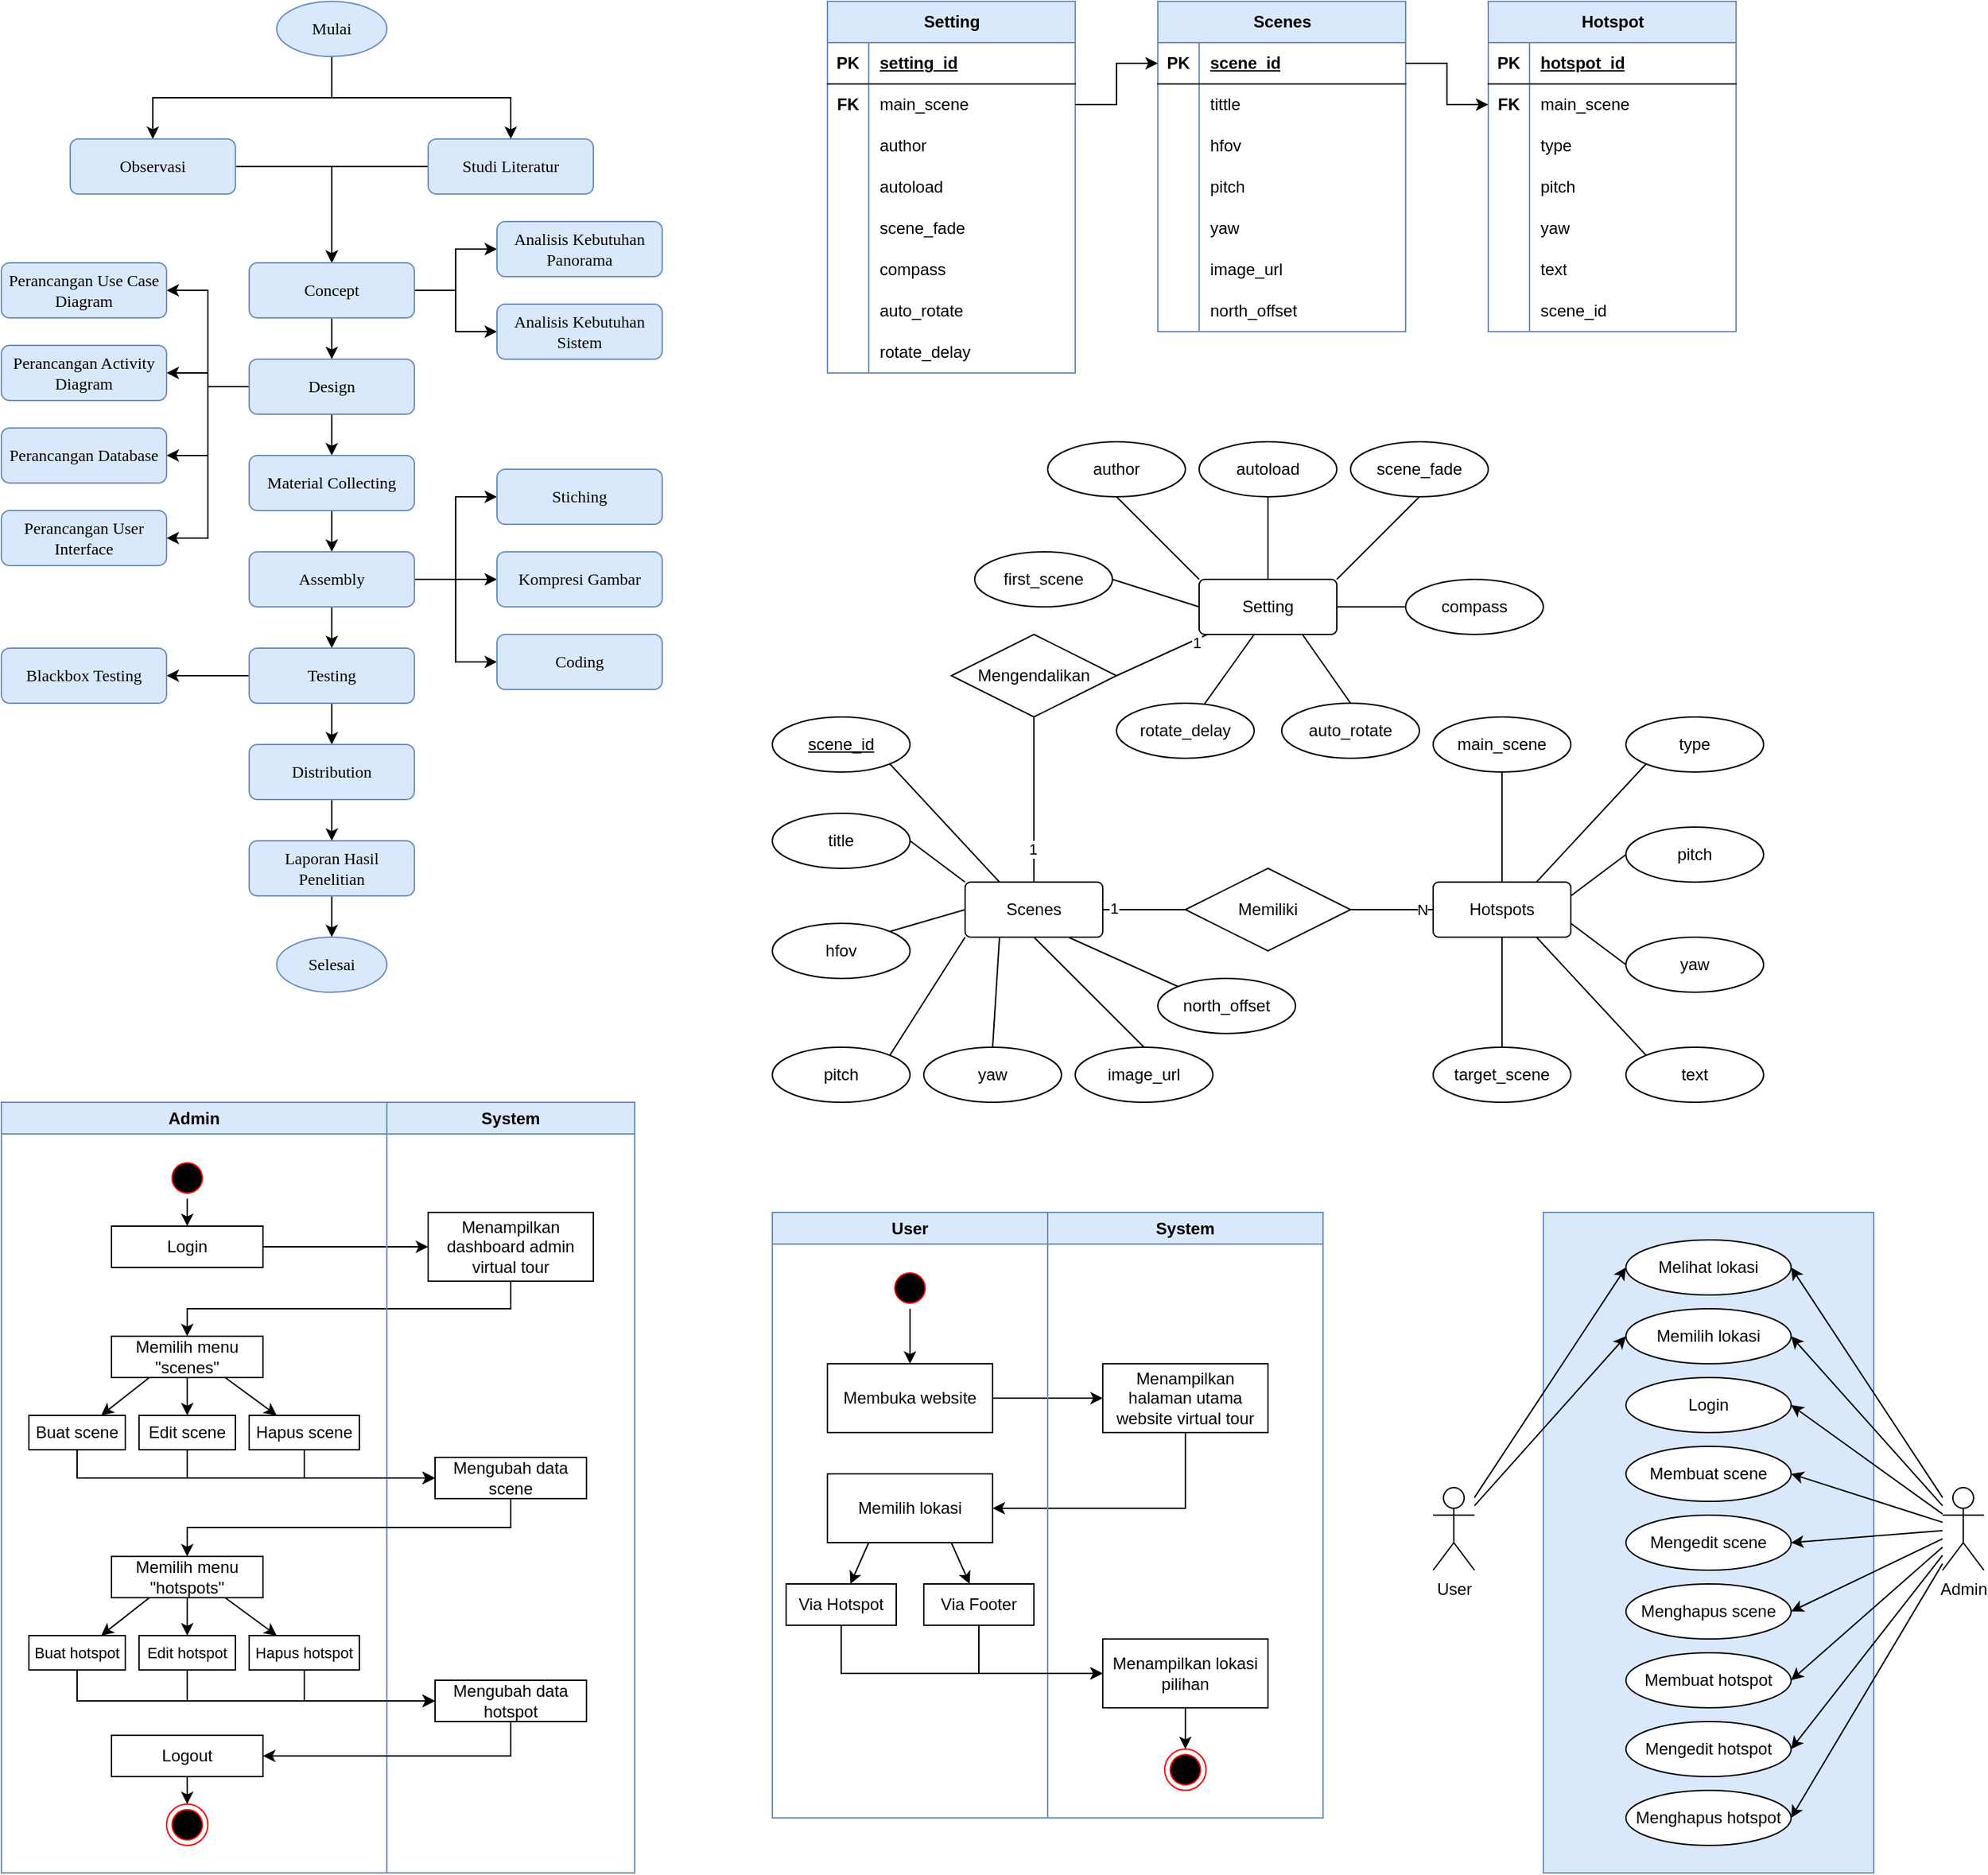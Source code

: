 <mxfile version="22.1.3" type="github">
  <diagram id="C5RBs43oDa-KdzZeNtuy" name="Page-1">
    <mxGraphModel dx="1622" dy="945" grid="1" gridSize="10" guides="1" tooltips="1" connect="1" arrows="1" fold="1" page="1" pageScale="1" pageWidth="1654" pageHeight="2336" math="0" shadow="0">
      <root>
        <mxCell id="WIyWlLk6GJQsqaUBKTNV-0" />
        <mxCell id="WIyWlLk6GJQsqaUBKTNV-1" parent="WIyWlLk6GJQsqaUBKTNV-0" />
        <mxCell id="ytPhXmYC4MN0nrOJP7rj-14" style="edgeStyle=orthogonalEdgeStyle;rounded=0;orthogonalLoop=1;jettySize=auto;html=1;exitX=0.5;exitY=1;exitDx=0;exitDy=0;entryX=0.5;entryY=0;entryDx=0;entryDy=0;" parent="WIyWlLk6GJQsqaUBKTNV-1" source="ytPhXmYC4MN0nrOJP7rj-0" target="ytPhXmYC4MN0nrOJP7rj-2" edge="1">
          <mxGeometry relative="1" as="geometry" />
        </mxCell>
        <mxCell id="ytPhXmYC4MN0nrOJP7rj-15" style="edgeStyle=orthogonalEdgeStyle;rounded=0;orthogonalLoop=1;jettySize=auto;html=1;exitX=0.5;exitY=1;exitDx=0;exitDy=0;entryX=0.5;entryY=0;entryDx=0;entryDy=0;" parent="WIyWlLk6GJQsqaUBKTNV-1" source="ytPhXmYC4MN0nrOJP7rj-0" target="ytPhXmYC4MN0nrOJP7rj-1" edge="1">
          <mxGeometry relative="1" as="geometry" />
        </mxCell>
        <mxCell id="ytPhXmYC4MN0nrOJP7rj-0" value="Mulai" style="ellipse;whiteSpace=wrap;html=1;fontFamily=Times New Roman;labelBackgroundColor=none;labelBorderColor=none;fillColor=#dae8fc;strokeColor=#6c8ebf;" parent="WIyWlLk6GJQsqaUBKTNV-1" vertex="1">
          <mxGeometry x="240" y="40" width="80" height="40" as="geometry" />
        </mxCell>
        <mxCell id="ytPhXmYC4MN0nrOJP7rj-16" style="edgeStyle=orthogonalEdgeStyle;rounded=0;orthogonalLoop=1;jettySize=auto;html=1;exitX=1;exitY=0.5;exitDx=0;exitDy=0;entryX=0.5;entryY=0;entryDx=0;entryDy=0;" parent="WIyWlLk6GJQsqaUBKTNV-1" source="ytPhXmYC4MN0nrOJP7rj-1" target="ytPhXmYC4MN0nrOJP7rj-8" edge="1">
          <mxGeometry relative="1" as="geometry" />
        </mxCell>
        <mxCell id="ytPhXmYC4MN0nrOJP7rj-1" value="Observasi" style="rounded=1;whiteSpace=wrap;html=1;fillColor=#dae8fc;strokeColor=#6c8ebf;fontFamily=Times New Roman;" parent="WIyWlLk6GJQsqaUBKTNV-1" vertex="1">
          <mxGeometry x="90" y="140" width="120" height="40" as="geometry" />
        </mxCell>
        <mxCell id="ytPhXmYC4MN0nrOJP7rj-13" style="edgeStyle=orthogonalEdgeStyle;rounded=0;orthogonalLoop=1;jettySize=auto;html=1;exitX=0;exitY=0.5;exitDx=0;exitDy=0;entryX=0.5;entryY=0;entryDx=0;entryDy=0;" parent="WIyWlLk6GJQsqaUBKTNV-1" source="ytPhXmYC4MN0nrOJP7rj-2" target="ytPhXmYC4MN0nrOJP7rj-8" edge="1">
          <mxGeometry relative="1" as="geometry" />
        </mxCell>
        <mxCell id="ytPhXmYC4MN0nrOJP7rj-2" value="Studi Literatur" style="rounded=1;whiteSpace=wrap;html=1;fillColor=#dae8fc;strokeColor=#6c8ebf;fontFamily=Times New Roman;" parent="WIyWlLk6GJQsqaUBKTNV-1" vertex="1">
          <mxGeometry x="350" y="140" width="120" height="40" as="geometry" />
        </mxCell>
        <mxCell id="ytPhXmYC4MN0nrOJP7rj-24" style="edgeStyle=orthogonalEdgeStyle;rounded=0;orthogonalLoop=1;jettySize=auto;html=1;exitX=0.5;exitY=1;exitDx=0;exitDy=0;entryX=0.5;entryY=0;entryDx=0;entryDy=0;" parent="WIyWlLk6GJQsqaUBKTNV-1" source="ytPhXmYC4MN0nrOJP7rj-8" target="ytPhXmYC4MN0nrOJP7rj-17" edge="1">
          <mxGeometry relative="1" as="geometry" />
        </mxCell>
        <mxCell id="ytPhXmYC4MN0nrOJP7rj-44" style="edgeStyle=orthogonalEdgeStyle;rounded=0;orthogonalLoop=1;jettySize=auto;html=1;exitX=1;exitY=0.5;exitDx=0;exitDy=0;entryX=0;entryY=0.5;entryDx=0;entryDy=0;" parent="WIyWlLk6GJQsqaUBKTNV-1" source="ytPhXmYC4MN0nrOJP7rj-8" target="ytPhXmYC4MN0nrOJP7rj-38" edge="1">
          <mxGeometry relative="1" as="geometry" />
        </mxCell>
        <mxCell id="ytPhXmYC4MN0nrOJP7rj-45" style="edgeStyle=orthogonalEdgeStyle;rounded=0;orthogonalLoop=1;jettySize=auto;html=1;exitX=1;exitY=0.5;exitDx=0;exitDy=0;entryX=0;entryY=0.5;entryDx=0;entryDy=0;" parent="WIyWlLk6GJQsqaUBKTNV-1" source="ytPhXmYC4MN0nrOJP7rj-8" target="ytPhXmYC4MN0nrOJP7rj-39" edge="1">
          <mxGeometry relative="1" as="geometry" />
        </mxCell>
        <mxCell id="ytPhXmYC4MN0nrOJP7rj-8" value="Concept" style="rounded=1;whiteSpace=wrap;html=1;fillColor=#dae8fc;strokeColor=#6c8ebf;fontFamily=Times New Roman;" parent="WIyWlLk6GJQsqaUBKTNV-1" vertex="1">
          <mxGeometry x="220" y="230" width="120" height="40" as="geometry" />
        </mxCell>
        <mxCell id="ytPhXmYC4MN0nrOJP7rj-25" style="edgeStyle=orthogonalEdgeStyle;rounded=0;orthogonalLoop=1;jettySize=auto;html=1;exitX=0.5;exitY=1;exitDx=0;exitDy=0;entryX=0.5;entryY=0;entryDx=0;entryDy=0;" parent="WIyWlLk6GJQsqaUBKTNV-1" source="ytPhXmYC4MN0nrOJP7rj-17" target="ytPhXmYC4MN0nrOJP7rj-18" edge="1">
          <mxGeometry relative="1" as="geometry" />
        </mxCell>
        <mxCell id="ytPhXmYC4MN0nrOJP7rj-40" style="edgeStyle=orthogonalEdgeStyle;rounded=0;orthogonalLoop=1;jettySize=auto;html=1;exitX=0;exitY=0.5;exitDx=0;exitDy=0;entryX=1;entryY=0.5;entryDx=0;entryDy=0;" parent="WIyWlLk6GJQsqaUBKTNV-1" source="ytPhXmYC4MN0nrOJP7rj-17" target="ytPhXmYC4MN0nrOJP7rj-35" edge="1">
          <mxGeometry relative="1" as="geometry" />
        </mxCell>
        <mxCell id="ytPhXmYC4MN0nrOJP7rj-41" style="edgeStyle=orthogonalEdgeStyle;rounded=0;orthogonalLoop=1;jettySize=auto;html=1;exitX=0;exitY=0.5;exitDx=0;exitDy=0;entryX=1;entryY=0.5;entryDx=0;entryDy=0;" parent="WIyWlLk6GJQsqaUBKTNV-1" source="ytPhXmYC4MN0nrOJP7rj-17" target="ytPhXmYC4MN0nrOJP7rj-34" edge="1">
          <mxGeometry relative="1" as="geometry" />
        </mxCell>
        <mxCell id="ytPhXmYC4MN0nrOJP7rj-42" style="edgeStyle=orthogonalEdgeStyle;rounded=0;orthogonalLoop=1;jettySize=auto;html=1;exitX=0;exitY=0.5;exitDx=0;exitDy=0;entryX=1;entryY=0.5;entryDx=0;entryDy=0;" parent="WIyWlLk6GJQsqaUBKTNV-1" source="ytPhXmYC4MN0nrOJP7rj-17" target="ytPhXmYC4MN0nrOJP7rj-33" edge="1">
          <mxGeometry relative="1" as="geometry" />
        </mxCell>
        <mxCell id="ytPhXmYC4MN0nrOJP7rj-43" style="edgeStyle=orthogonalEdgeStyle;rounded=0;orthogonalLoop=1;jettySize=auto;html=1;exitX=0;exitY=0.5;exitDx=0;exitDy=0;entryX=1;entryY=0.5;entryDx=0;entryDy=0;" parent="WIyWlLk6GJQsqaUBKTNV-1" source="ytPhXmYC4MN0nrOJP7rj-17" target="ytPhXmYC4MN0nrOJP7rj-32" edge="1">
          <mxGeometry relative="1" as="geometry" />
        </mxCell>
        <mxCell id="ytPhXmYC4MN0nrOJP7rj-17" value="Design" style="rounded=1;whiteSpace=wrap;html=1;fillColor=#dae8fc;strokeColor=#6c8ebf;fontFamily=Times New Roman;" parent="WIyWlLk6GJQsqaUBKTNV-1" vertex="1">
          <mxGeometry x="220" y="300" width="120" height="40" as="geometry" />
        </mxCell>
        <mxCell id="ytPhXmYC4MN0nrOJP7rj-26" style="edgeStyle=orthogonalEdgeStyle;rounded=0;orthogonalLoop=1;jettySize=auto;html=1;exitX=0.5;exitY=1;exitDx=0;exitDy=0;entryX=0.5;entryY=0;entryDx=0;entryDy=0;" parent="WIyWlLk6GJQsqaUBKTNV-1" source="ytPhXmYC4MN0nrOJP7rj-18" target="ytPhXmYC4MN0nrOJP7rj-19" edge="1">
          <mxGeometry relative="1" as="geometry" />
        </mxCell>
        <mxCell id="ytPhXmYC4MN0nrOJP7rj-18" value="Material Collecting" style="rounded=1;whiteSpace=wrap;html=1;fillColor=#dae8fc;strokeColor=#6c8ebf;fontFamily=Times New Roman;" parent="WIyWlLk6GJQsqaUBKTNV-1" vertex="1">
          <mxGeometry x="220" y="370" width="120" height="40" as="geometry" />
        </mxCell>
        <mxCell id="ytPhXmYC4MN0nrOJP7rj-27" style="edgeStyle=orthogonalEdgeStyle;rounded=0;orthogonalLoop=1;jettySize=auto;html=1;exitX=0.5;exitY=1;exitDx=0;exitDy=0;entryX=0.5;entryY=0;entryDx=0;entryDy=0;" parent="WIyWlLk6GJQsqaUBKTNV-1" source="ytPhXmYC4MN0nrOJP7rj-19" target="ytPhXmYC4MN0nrOJP7rj-20" edge="1">
          <mxGeometry relative="1" as="geometry" />
        </mxCell>
        <mxCell id="ytPhXmYC4MN0nrOJP7rj-52" style="edgeStyle=orthogonalEdgeStyle;rounded=0;orthogonalLoop=1;jettySize=auto;html=1;exitX=1;exitY=0.5;exitDx=0;exitDy=0;entryX=0;entryY=0.5;entryDx=0;entryDy=0;" parent="WIyWlLk6GJQsqaUBKTNV-1" source="ytPhXmYC4MN0nrOJP7rj-19" target="ytPhXmYC4MN0nrOJP7rj-48" edge="1">
          <mxGeometry relative="1" as="geometry" />
        </mxCell>
        <mxCell id="ytPhXmYC4MN0nrOJP7rj-53" style="edgeStyle=orthogonalEdgeStyle;rounded=0;orthogonalLoop=1;jettySize=auto;html=1;exitX=1;exitY=0.5;exitDx=0;exitDy=0;entryX=0;entryY=0.5;entryDx=0;entryDy=0;" parent="WIyWlLk6GJQsqaUBKTNV-1" source="ytPhXmYC4MN0nrOJP7rj-19" target="ytPhXmYC4MN0nrOJP7rj-49" edge="1">
          <mxGeometry relative="1" as="geometry" />
        </mxCell>
        <mxCell id="ytPhXmYC4MN0nrOJP7rj-54" style="edgeStyle=orthogonalEdgeStyle;rounded=0;orthogonalLoop=1;jettySize=auto;html=1;exitX=1;exitY=0.5;exitDx=0;exitDy=0;entryX=0;entryY=0.5;entryDx=0;entryDy=0;" parent="WIyWlLk6GJQsqaUBKTNV-1" source="ytPhXmYC4MN0nrOJP7rj-19" target="ytPhXmYC4MN0nrOJP7rj-50" edge="1">
          <mxGeometry relative="1" as="geometry" />
        </mxCell>
        <mxCell id="ytPhXmYC4MN0nrOJP7rj-19" value="Assembly" style="rounded=1;whiteSpace=wrap;html=1;fillColor=#dae8fc;strokeColor=#6c8ebf;fontFamily=Times New Roman;" parent="WIyWlLk6GJQsqaUBKTNV-1" vertex="1">
          <mxGeometry x="220" y="440" width="120" height="40" as="geometry" />
        </mxCell>
        <mxCell id="ytPhXmYC4MN0nrOJP7rj-28" style="edgeStyle=orthogonalEdgeStyle;rounded=0;orthogonalLoop=1;jettySize=auto;html=1;exitX=0.5;exitY=1;exitDx=0;exitDy=0;entryX=0.5;entryY=0;entryDx=0;entryDy=0;" parent="WIyWlLk6GJQsqaUBKTNV-1" source="ytPhXmYC4MN0nrOJP7rj-20" target="ytPhXmYC4MN0nrOJP7rj-21" edge="1">
          <mxGeometry relative="1" as="geometry" />
        </mxCell>
        <mxCell id="ytPhXmYC4MN0nrOJP7rj-47" style="edgeStyle=orthogonalEdgeStyle;rounded=0;orthogonalLoop=1;jettySize=auto;html=1;exitX=0;exitY=0.5;exitDx=0;exitDy=0;entryX=1;entryY=0.5;entryDx=0;entryDy=0;" parent="WIyWlLk6GJQsqaUBKTNV-1" source="ytPhXmYC4MN0nrOJP7rj-20" target="ytPhXmYC4MN0nrOJP7rj-31" edge="1">
          <mxGeometry relative="1" as="geometry" />
        </mxCell>
        <mxCell id="ytPhXmYC4MN0nrOJP7rj-20" value="Testing" style="rounded=1;whiteSpace=wrap;html=1;fillColor=#dae8fc;strokeColor=#6c8ebf;fontFamily=Times New Roman;" parent="WIyWlLk6GJQsqaUBKTNV-1" vertex="1">
          <mxGeometry x="220" y="510" width="120" height="40" as="geometry" />
        </mxCell>
        <mxCell id="ytPhXmYC4MN0nrOJP7rj-30" style="edgeStyle=orthogonalEdgeStyle;rounded=0;orthogonalLoop=1;jettySize=auto;html=1;exitX=0.5;exitY=1;exitDx=0;exitDy=0;entryX=0.5;entryY=0;entryDx=0;entryDy=0;" parent="WIyWlLk6GJQsqaUBKTNV-1" source="ytPhXmYC4MN0nrOJP7rj-21" target="ytPhXmYC4MN0nrOJP7rj-29" edge="1">
          <mxGeometry relative="1" as="geometry" />
        </mxCell>
        <mxCell id="ytPhXmYC4MN0nrOJP7rj-21" value="Distribution" style="rounded=1;whiteSpace=wrap;html=1;fillColor=#dae8fc;strokeColor=#6c8ebf;fontFamily=Times New Roman;" parent="WIyWlLk6GJQsqaUBKTNV-1" vertex="1">
          <mxGeometry x="220" y="580" width="120" height="40" as="geometry" />
        </mxCell>
        <mxCell id="ytPhXmYC4MN0nrOJP7rj-37" style="edgeStyle=orthogonalEdgeStyle;rounded=0;orthogonalLoop=1;jettySize=auto;html=1;exitX=0.5;exitY=1;exitDx=0;exitDy=0;entryX=0.5;entryY=0;entryDx=0;entryDy=0;" parent="WIyWlLk6GJQsqaUBKTNV-1" source="ytPhXmYC4MN0nrOJP7rj-29" target="ytPhXmYC4MN0nrOJP7rj-36" edge="1">
          <mxGeometry relative="1" as="geometry" />
        </mxCell>
        <mxCell id="ytPhXmYC4MN0nrOJP7rj-29" value="Laporan Hasil Penelitian" style="rounded=1;whiteSpace=wrap;html=1;fillColor=#dae8fc;strokeColor=#6c8ebf;fontFamily=Times New Roman;" parent="WIyWlLk6GJQsqaUBKTNV-1" vertex="1">
          <mxGeometry x="220" y="650" width="120" height="40" as="geometry" />
        </mxCell>
        <mxCell id="ytPhXmYC4MN0nrOJP7rj-31" value="Blackbox Testing" style="rounded=1;whiteSpace=wrap;html=1;fillColor=#dae8fc;strokeColor=#6c8ebf;fontFamily=Times New Roman;" parent="WIyWlLk6GJQsqaUBKTNV-1" vertex="1">
          <mxGeometry x="40" y="510" width="120" height="40" as="geometry" />
        </mxCell>
        <mxCell id="ytPhXmYC4MN0nrOJP7rj-32" value="Perancangan Use Case Diagram" style="rounded=1;whiteSpace=wrap;html=1;fillColor=#dae8fc;strokeColor=#6c8ebf;fontFamily=Times New Roman;" parent="WIyWlLk6GJQsqaUBKTNV-1" vertex="1">
          <mxGeometry x="40" y="230" width="120" height="40" as="geometry" />
        </mxCell>
        <mxCell id="ytPhXmYC4MN0nrOJP7rj-33" value="Perancangan Activity Diagram" style="rounded=1;whiteSpace=wrap;html=1;fillColor=#dae8fc;strokeColor=#6c8ebf;fontFamily=Times New Roman;" parent="WIyWlLk6GJQsqaUBKTNV-1" vertex="1">
          <mxGeometry x="40" y="290" width="120" height="40" as="geometry" />
        </mxCell>
        <mxCell id="ytPhXmYC4MN0nrOJP7rj-34" value="Perancangan Database" style="rounded=1;whiteSpace=wrap;html=1;fillColor=#dae8fc;strokeColor=#6c8ebf;fontFamily=Times New Roman;" parent="WIyWlLk6GJQsqaUBKTNV-1" vertex="1">
          <mxGeometry x="40" y="350" width="120" height="40" as="geometry" />
        </mxCell>
        <mxCell id="ytPhXmYC4MN0nrOJP7rj-35" value="Perancangan User Interface" style="rounded=1;whiteSpace=wrap;html=1;fillColor=#dae8fc;strokeColor=#6c8ebf;fontFamily=Times New Roman;" parent="WIyWlLk6GJQsqaUBKTNV-1" vertex="1">
          <mxGeometry x="40" y="410" width="120" height="40" as="geometry" />
        </mxCell>
        <mxCell id="ytPhXmYC4MN0nrOJP7rj-36" value="Selesai" style="ellipse;whiteSpace=wrap;html=1;fontFamily=Times New Roman;labelBackgroundColor=none;labelBorderColor=none;fillColor=#dae8fc;strokeColor=#6c8ebf;" parent="WIyWlLk6GJQsqaUBKTNV-1" vertex="1">
          <mxGeometry x="240" y="720" width="80" height="40" as="geometry" />
        </mxCell>
        <mxCell id="ytPhXmYC4MN0nrOJP7rj-38" value="Analisis Kebutuhan Panorama" style="rounded=1;whiteSpace=wrap;html=1;fillColor=#dae8fc;strokeColor=#6c8ebf;fontFamily=Times New Roman;" parent="WIyWlLk6GJQsqaUBKTNV-1" vertex="1">
          <mxGeometry x="400" y="200" width="120" height="40" as="geometry" />
        </mxCell>
        <mxCell id="ytPhXmYC4MN0nrOJP7rj-39" value="Analisis Kebutuhan Sistem" style="rounded=1;whiteSpace=wrap;html=1;fillColor=#dae8fc;strokeColor=#6c8ebf;fontFamily=Times New Roman;" parent="WIyWlLk6GJQsqaUBKTNV-1" vertex="1">
          <mxGeometry x="400" y="260" width="120" height="40" as="geometry" />
        </mxCell>
        <mxCell id="ytPhXmYC4MN0nrOJP7rj-48" value="Stiching" style="rounded=1;whiteSpace=wrap;html=1;fillColor=#dae8fc;strokeColor=#6c8ebf;fontFamily=Times New Roman;" parent="WIyWlLk6GJQsqaUBKTNV-1" vertex="1">
          <mxGeometry x="400" y="380" width="120" height="40" as="geometry" />
        </mxCell>
        <mxCell id="ytPhXmYC4MN0nrOJP7rj-49" value="Kompresi Gambar" style="rounded=1;whiteSpace=wrap;html=1;fillColor=#dae8fc;strokeColor=#6c8ebf;fontFamily=Times New Roman;" parent="WIyWlLk6GJQsqaUBKTNV-1" vertex="1">
          <mxGeometry x="400" y="440" width="120" height="40" as="geometry" />
        </mxCell>
        <mxCell id="ytPhXmYC4MN0nrOJP7rj-50" value="Coding" style="rounded=1;whiteSpace=wrap;html=1;fillColor=#dae8fc;strokeColor=#6c8ebf;fontFamily=Times New Roman;" parent="WIyWlLk6GJQsqaUBKTNV-1" vertex="1">
          <mxGeometry x="400" y="500" width="120" height="40" as="geometry" />
        </mxCell>
        <mxCell id="5J4HjFlGgLAQJjushALg-130" style="rounded=0;orthogonalLoop=1;jettySize=auto;html=1;entryX=1;entryY=0.5;entryDx=0;entryDy=0;endArrow=none;endFill=0;" parent="WIyWlLk6GJQsqaUBKTNV-1" source="5J4HjFlGgLAQJjushALg-0" target="5J4HjFlGgLAQJjushALg-127" edge="1">
          <mxGeometry relative="1" as="geometry">
            <mxPoint x="840" y="510" as="targetPoint" />
          </mxGeometry>
        </mxCell>
        <mxCell id="5J4HjFlGgLAQJjushALg-137" value="1" style="edgeLabel;html=1;align=center;verticalAlign=middle;resizable=0;points=[];" parent="5J4HjFlGgLAQJjushALg-130" vertex="1" connectable="0">
          <mxGeometry x="-0.655" y="-1" relative="1" as="geometry">
            <mxPoint x="4" y="1" as="offset" />
          </mxGeometry>
        </mxCell>
        <mxCell id="5J4HjFlGgLAQJjushALg-165" style="rounded=0;orthogonalLoop=1;jettySize=auto;html=1;exitX=0.75;exitY=1;exitDx=0;exitDy=0;entryX=0.5;entryY=0;entryDx=0;entryDy=0;endArrow=none;endFill=0;" parent="WIyWlLk6GJQsqaUBKTNV-1" source="5J4HjFlGgLAQJjushALg-0" target="5J4HjFlGgLAQJjushALg-162" edge="1">
          <mxGeometry relative="1" as="geometry" />
        </mxCell>
        <mxCell id="5J4HjFlGgLAQJjushALg-166" style="rounded=0;orthogonalLoop=1;jettySize=auto;html=1;exitX=0.5;exitY=0;exitDx=0;exitDy=0;entryX=0.5;entryY=1;entryDx=0;entryDy=0;endArrow=none;endFill=0;" parent="WIyWlLk6GJQsqaUBKTNV-1" source="5J4HjFlGgLAQJjushALg-0" target="5J4HjFlGgLAQJjushALg-159" edge="1">
          <mxGeometry relative="1" as="geometry" />
        </mxCell>
        <mxCell id="5J4HjFlGgLAQJjushALg-167" style="rounded=0;orthogonalLoop=1;jettySize=auto;html=1;exitX=1;exitY=0.5;exitDx=0;exitDy=0;entryX=0;entryY=0.5;entryDx=0;entryDy=0;endArrow=none;endFill=0;" parent="WIyWlLk6GJQsqaUBKTNV-1" source="5J4HjFlGgLAQJjushALg-0" target="5J4HjFlGgLAQJjushALg-161" edge="1">
          <mxGeometry relative="1" as="geometry" />
        </mxCell>
        <mxCell id="5J4HjFlGgLAQJjushALg-168" style="rounded=0;orthogonalLoop=1;jettySize=auto;html=1;exitX=1;exitY=0;exitDx=0;exitDy=0;entryX=0.5;entryY=1;entryDx=0;entryDy=0;endArrow=none;endFill=0;" parent="WIyWlLk6GJQsqaUBKTNV-1" source="5J4HjFlGgLAQJjushALg-0" target="5J4HjFlGgLAQJjushALg-160" edge="1">
          <mxGeometry relative="1" as="geometry" />
        </mxCell>
        <mxCell id="5J4HjFlGgLAQJjushALg-169" style="rounded=0;orthogonalLoop=1;jettySize=auto;html=1;exitX=0;exitY=0;exitDx=0;exitDy=0;entryX=0.5;entryY=1;entryDx=0;entryDy=0;endArrow=none;endFill=0;" parent="WIyWlLk6GJQsqaUBKTNV-1" source="5J4HjFlGgLAQJjushALg-0" target="5J4HjFlGgLAQJjushALg-117" edge="1">
          <mxGeometry relative="1" as="geometry" />
        </mxCell>
        <mxCell id="5J4HjFlGgLAQJjushALg-170" style="rounded=0;orthogonalLoop=1;jettySize=auto;html=1;exitX=0;exitY=0.5;exitDx=0;exitDy=0;entryX=1;entryY=0.5;entryDx=0;entryDy=0;endArrow=none;endFill=0;" parent="WIyWlLk6GJQsqaUBKTNV-1" source="5J4HjFlGgLAQJjushALg-0" target="5J4HjFlGgLAQJjushALg-116" edge="1">
          <mxGeometry relative="1" as="geometry" />
        </mxCell>
        <mxCell id="5J4HjFlGgLAQJjushALg-0" value="Setting" style="rounded=1;arcSize=10;whiteSpace=wrap;html=1;align=center;" parent="WIyWlLk6GJQsqaUBKTNV-1" vertex="1">
          <mxGeometry x="910" y="460" width="100" height="40" as="geometry" />
        </mxCell>
        <mxCell id="5J4HjFlGgLAQJjushALg-124" style="edgeStyle=orthogonalEdgeStyle;rounded=0;orthogonalLoop=1;jettySize=auto;html=1;exitX=1;exitY=0.5;exitDx=0;exitDy=0;entryX=0;entryY=0.5;entryDx=0;entryDy=0;endArrow=none;endFill=0;" parent="WIyWlLk6GJQsqaUBKTNV-1" source="5J4HjFlGgLAQJjushALg-1" target="5J4HjFlGgLAQJjushALg-16" edge="1">
          <mxGeometry relative="1" as="geometry" />
        </mxCell>
        <mxCell id="5J4HjFlGgLAQJjushALg-139" value="1" style="edgeLabel;html=1;align=center;verticalAlign=middle;resizable=0;points=[];" parent="5J4HjFlGgLAQJjushALg-124" vertex="1" connectable="0">
          <mxGeometry x="-0.747" y="1" relative="1" as="geometry">
            <mxPoint as="offset" />
          </mxGeometry>
        </mxCell>
        <mxCell id="5J4HjFlGgLAQJjushALg-145" style="rounded=0;orthogonalLoop=1;jettySize=auto;html=1;exitX=0;exitY=0;exitDx=0;exitDy=0;entryX=1;entryY=0.5;entryDx=0;entryDy=0;endArrow=none;endFill=0;" parent="WIyWlLk6GJQsqaUBKTNV-1" source="5J4HjFlGgLAQJjushALg-1" target="5J4HjFlGgLAQJjushALg-17" edge="1">
          <mxGeometry relative="1" as="geometry" />
        </mxCell>
        <mxCell id="5J4HjFlGgLAQJjushALg-147" style="rounded=0;orthogonalLoop=1;jettySize=auto;html=1;exitX=0;exitY=0.5;exitDx=0;exitDy=0;entryX=1;entryY=0;entryDx=0;entryDy=0;endArrow=none;endFill=0;" parent="WIyWlLk6GJQsqaUBKTNV-1" source="5J4HjFlGgLAQJjushALg-1" target="5J4HjFlGgLAQJjushALg-114" edge="1">
          <mxGeometry relative="1" as="geometry" />
        </mxCell>
        <mxCell id="5J4HjFlGgLAQJjushALg-148" style="rounded=0;orthogonalLoop=1;jettySize=auto;html=1;exitX=0;exitY=1;exitDx=0;exitDy=0;entryX=1;entryY=0;entryDx=0;entryDy=0;endArrow=none;endFill=0;" parent="WIyWlLk6GJQsqaUBKTNV-1" source="5J4HjFlGgLAQJjushALg-1" target="5J4HjFlGgLAQJjushALg-118" edge="1">
          <mxGeometry relative="1" as="geometry" />
        </mxCell>
        <mxCell id="5J4HjFlGgLAQJjushALg-149" style="rounded=0;orthogonalLoop=1;jettySize=auto;html=1;exitX=0.25;exitY=1;exitDx=0;exitDy=0;entryX=0.5;entryY=0;entryDx=0;entryDy=0;endArrow=none;endFill=0;" parent="WIyWlLk6GJQsqaUBKTNV-1" source="5J4HjFlGgLAQJjushALg-1" target="5J4HjFlGgLAQJjushALg-119" edge="1">
          <mxGeometry relative="1" as="geometry" />
        </mxCell>
        <mxCell id="5J4HjFlGgLAQJjushALg-150" style="rounded=0;orthogonalLoop=1;jettySize=auto;html=1;exitX=0.5;exitY=1;exitDx=0;exitDy=0;entryX=0.5;entryY=0;entryDx=0;entryDy=0;endArrow=none;endFill=0;" parent="WIyWlLk6GJQsqaUBKTNV-1" source="5J4HjFlGgLAQJjushALg-1" target="5J4HjFlGgLAQJjushALg-120" edge="1">
          <mxGeometry relative="1" as="geometry" />
        </mxCell>
        <mxCell id="5J4HjFlGgLAQJjushALg-151" style="rounded=0;orthogonalLoop=1;jettySize=auto;html=1;exitX=0.75;exitY=1;exitDx=0;exitDy=0;entryX=0;entryY=0;entryDx=0;entryDy=0;endArrow=none;endFill=0;" parent="WIyWlLk6GJQsqaUBKTNV-1" source="5J4HjFlGgLAQJjushALg-1" target="5J4HjFlGgLAQJjushALg-121" edge="1">
          <mxGeometry relative="1" as="geometry" />
        </mxCell>
        <mxCell id="5J4HjFlGgLAQJjushALg-1" value="Scenes" style="rounded=1;arcSize=10;whiteSpace=wrap;html=1;align=center;" parent="WIyWlLk6GJQsqaUBKTNV-1" vertex="1">
          <mxGeometry x="740" y="680" width="100" height="40" as="geometry" />
        </mxCell>
        <mxCell id="5J4HjFlGgLAQJjushALg-152" style="rounded=0;orthogonalLoop=1;jettySize=auto;html=1;exitX=1;exitY=0.25;exitDx=0;exitDy=0;entryX=0;entryY=0.5;entryDx=0;entryDy=0;endArrow=none;endFill=0;" parent="WIyWlLk6GJQsqaUBKTNV-1" source="5J4HjFlGgLAQJjushALg-2" target="5J4HjFlGgLAQJjushALg-132" edge="1">
          <mxGeometry relative="1" as="geometry" />
        </mxCell>
        <mxCell id="5J4HjFlGgLAQJjushALg-153" style="rounded=0;orthogonalLoop=1;jettySize=auto;html=1;exitX=1;exitY=0.75;exitDx=0;exitDy=0;entryX=0;entryY=0.5;entryDx=0;entryDy=0;endArrow=none;endFill=0;" parent="WIyWlLk6GJQsqaUBKTNV-1" source="5J4HjFlGgLAQJjushALg-2" target="5J4HjFlGgLAQJjushALg-133" edge="1">
          <mxGeometry relative="1" as="geometry" />
        </mxCell>
        <mxCell id="5J4HjFlGgLAQJjushALg-155" style="rounded=0;orthogonalLoop=1;jettySize=auto;html=1;exitX=0.5;exitY=1;exitDx=0;exitDy=0;entryX=0.5;entryY=0;entryDx=0;entryDy=0;endArrow=none;endFill=0;" parent="WIyWlLk6GJQsqaUBKTNV-1" source="5J4HjFlGgLAQJjushALg-2" target="5J4HjFlGgLAQJjushALg-135" edge="1">
          <mxGeometry relative="1" as="geometry" />
        </mxCell>
        <mxCell id="5J4HjFlGgLAQJjushALg-156" style="rounded=0;orthogonalLoop=1;jettySize=auto;html=1;exitX=0.75;exitY=0;exitDx=0;exitDy=0;entryX=0;entryY=1;entryDx=0;entryDy=0;endArrow=none;endFill=0;" parent="WIyWlLk6GJQsqaUBKTNV-1" source="5J4HjFlGgLAQJjushALg-2" target="5J4HjFlGgLAQJjushALg-131" edge="1">
          <mxGeometry relative="1" as="geometry" />
        </mxCell>
        <mxCell id="5J4HjFlGgLAQJjushALg-157" style="rounded=0;orthogonalLoop=1;jettySize=auto;html=1;exitX=0.5;exitY=0;exitDx=0;exitDy=0;entryX=0.5;entryY=1;entryDx=0;entryDy=0;endArrow=none;endFill=0;" parent="WIyWlLk6GJQsqaUBKTNV-1" source="5J4HjFlGgLAQJjushALg-2" target="5J4HjFlGgLAQJjushALg-115" edge="1">
          <mxGeometry relative="1" as="geometry" />
        </mxCell>
        <mxCell id="5J4HjFlGgLAQJjushALg-158" style="rounded=0;orthogonalLoop=1;jettySize=auto;html=1;exitX=0.75;exitY=1;exitDx=0;exitDy=0;entryX=0;entryY=0;entryDx=0;entryDy=0;endArrow=none;endFill=0;" parent="WIyWlLk6GJQsqaUBKTNV-1" source="5J4HjFlGgLAQJjushALg-2" target="5J4HjFlGgLAQJjushALg-134" edge="1">
          <mxGeometry relative="1" as="geometry" />
        </mxCell>
        <mxCell id="5J4HjFlGgLAQJjushALg-2" value="Hotspots" style="rounded=1;arcSize=10;whiteSpace=wrap;html=1;align=center;" parent="WIyWlLk6GJQsqaUBKTNV-1" vertex="1">
          <mxGeometry x="1080" y="680" width="100" height="40" as="geometry" />
        </mxCell>
        <mxCell id="5J4HjFlGgLAQJjushALg-125" style="edgeStyle=orthogonalEdgeStyle;rounded=0;orthogonalLoop=1;jettySize=auto;html=1;exitX=1;exitY=0.5;exitDx=0;exitDy=0;endArrow=none;endFill=0;" parent="WIyWlLk6GJQsqaUBKTNV-1" source="5J4HjFlGgLAQJjushALg-16" target="5J4HjFlGgLAQJjushALg-2" edge="1">
          <mxGeometry relative="1" as="geometry" />
        </mxCell>
        <mxCell id="5J4HjFlGgLAQJjushALg-140" value="N" style="edgeLabel;html=1;align=center;verticalAlign=middle;resizable=0;points=[];" parent="5J4HjFlGgLAQJjushALg-125" vertex="1" connectable="0">
          <mxGeometry x="0.681" y="1" relative="1" as="geometry">
            <mxPoint x="1" y="1" as="offset" />
          </mxGeometry>
        </mxCell>
        <mxCell id="5J4HjFlGgLAQJjushALg-16" value="Memiliki" style="shape=rhombus;perimeter=rhombusPerimeter;whiteSpace=wrap;html=1;align=center;" parent="WIyWlLk6GJQsqaUBKTNV-1" vertex="1">
          <mxGeometry x="900" y="670" width="120" height="60" as="geometry" />
        </mxCell>
        <mxCell id="5J4HjFlGgLAQJjushALg-17" value="title" style="ellipse;whiteSpace=wrap;html=1;align=center;" parent="WIyWlLk6GJQsqaUBKTNV-1" vertex="1">
          <mxGeometry x="600" y="630" width="100" height="40" as="geometry" />
        </mxCell>
        <mxCell id="5J4HjFlGgLAQJjushALg-3" value="Scenes" style="shape=table;startSize=30;container=1;collapsible=1;childLayout=tableLayout;fixedRows=1;rowLines=0;fontStyle=1;align=center;resizeLast=1;html=1;fillColor=#dae8fc;strokeColor=#6c8ebf;" parent="WIyWlLk6GJQsqaUBKTNV-1" vertex="1">
          <mxGeometry x="880" y="40" width="180" height="240" as="geometry">
            <mxRectangle x="750" y="370" width="70" height="30" as="alternateBounds" />
          </mxGeometry>
        </mxCell>
        <mxCell id="5J4HjFlGgLAQJjushALg-4" value="" style="shape=tableRow;horizontal=0;startSize=0;swimlaneHead=0;swimlaneBody=0;fillColor=none;collapsible=0;dropTarget=0;points=[[0,0.5],[1,0.5]];portConstraint=eastwest;top=0;left=0;right=0;bottom=1;" parent="5J4HjFlGgLAQJjushALg-3" vertex="1">
          <mxGeometry y="30" width="180" height="30" as="geometry" />
        </mxCell>
        <mxCell id="5J4HjFlGgLAQJjushALg-5" value="PK" style="shape=partialRectangle;connectable=0;fillColor=none;top=0;left=0;bottom=0;right=0;fontStyle=1;overflow=hidden;whiteSpace=wrap;html=1;" parent="5J4HjFlGgLAQJjushALg-4" vertex="1">
          <mxGeometry width="30" height="30" as="geometry">
            <mxRectangle width="30" height="30" as="alternateBounds" />
          </mxGeometry>
        </mxCell>
        <mxCell id="5J4HjFlGgLAQJjushALg-6" value="scene_id" style="shape=partialRectangle;connectable=0;fillColor=none;top=0;left=0;bottom=0;right=0;align=left;spacingLeft=6;fontStyle=5;overflow=hidden;whiteSpace=wrap;html=1;" parent="5J4HjFlGgLAQJjushALg-4" vertex="1">
          <mxGeometry x="30" width="150" height="30" as="geometry">
            <mxRectangle width="150" height="30" as="alternateBounds" />
          </mxGeometry>
        </mxCell>
        <mxCell id="5J4HjFlGgLAQJjushALg-7" value="" style="shape=tableRow;horizontal=0;startSize=0;swimlaneHead=0;swimlaneBody=0;fillColor=none;collapsible=0;dropTarget=0;points=[[0,0.5],[1,0.5]];portConstraint=eastwest;top=0;left=0;right=0;bottom=0;" parent="5J4HjFlGgLAQJjushALg-3" vertex="1">
          <mxGeometry y="60" width="180" height="30" as="geometry" />
        </mxCell>
        <mxCell id="5J4HjFlGgLAQJjushALg-8" value="" style="shape=partialRectangle;connectable=0;fillColor=none;top=0;left=0;bottom=0;right=0;editable=1;overflow=hidden;whiteSpace=wrap;html=1;" parent="5J4HjFlGgLAQJjushALg-7" vertex="1">
          <mxGeometry width="30" height="30" as="geometry">
            <mxRectangle width="30" height="30" as="alternateBounds" />
          </mxGeometry>
        </mxCell>
        <mxCell id="5J4HjFlGgLAQJjushALg-9" value="tittle" style="shape=partialRectangle;connectable=0;fillColor=none;top=0;left=0;bottom=0;right=0;align=left;spacingLeft=6;overflow=hidden;whiteSpace=wrap;html=1;" parent="5J4HjFlGgLAQJjushALg-7" vertex="1">
          <mxGeometry x="30" width="150" height="30" as="geometry">
            <mxRectangle width="150" height="30" as="alternateBounds" />
          </mxGeometry>
        </mxCell>
        <mxCell id="5J4HjFlGgLAQJjushALg-10" value="" style="shape=tableRow;horizontal=0;startSize=0;swimlaneHead=0;swimlaneBody=0;fillColor=none;collapsible=0;dropTarget=0;points=[[0,0.5],[1,0.5]];portConstraint=eastwest;top=0;left=0;right=0;bottom=0;" parent="5J4HjFlGgLAQJjushALg-3" vertex="1">
          <mxGeometry y="90" width="180" height="30" as="geometry" />
        </mxCell>
        <mxCell id="5J4HjFlGgLAQJjushALg-11" value="" style="shape=partialRectangle;connectable=0;fillColor=none;top=0;left=0;bottom=0;right=0;editable=1;overflow=hidden;whiteSpace=wrap;html=1;" parent="5J4HjFlGgLAQJjushALg-10" vertex="1">
          <mxGeometry width="30" height="30" as="geometry">
            <mxRectangle width="30" height="30" as="alternateBounds" />
          </mxGeometry>
        </mxCell>
        <mxCell id="5J4HjFlGgLAQJjushALg-12" value="hfov" style="shape=partialRectangle;connectable=0;fillColor=none;top=0;left=0;bottom=0;right=0;align=left;spacingLeft=6;overflow=hidden;whiteSpace=wrap;html=1;" parent="5J4HjFlGgLAQJjushALg-10" vertex="1">
          <mxGeometry x="30" width="150" height="30" as="geometry">
            <mxRectangle width="150" height="30" as="alternateBounds" />
          </mxGeometry>
        </mxCell>
        <mxCell id="5J4HjFlGgLAQJjushALg-13" value="" style="shape=tableRow;horizontal=0;startSize=0;swimlaneHead=0;swimlaneBody=0;fillColor=none;collapsible=0;dropTarget=0;points=[[0,0.5],[1,0.5]];portConstraint=eastwest;top=0;left=0;right=0;bottom=0;" parent="5J4HjFlGgLAQJjushALg-3" vertex="1">
          <mxGeometry y="120" width="180" height="30" as="geometry" />
        </mxCell>
        <mxCell id="5J4HjFlGgLAQJjushALg-14" value="" style="shape=partialRectangle;connectable=0;fillColor=none;top=0;left=0;bottom=0;right=0;editable=1;overflow=hidden;whiteSpace=wrap;html=1;" parent="5J4HjFlGgLAQJjushALg-13" vertex="1">
          <mxGeometry width="30" height="30" as="geometry">
            <mxRectangle width="30" height="30" as="alternateBounds" />
          </mxGeometry>
        </mxCell>
        <mxCell id="5J4HjFlGgLAQJjushALg-15" value="pitch" style="shape=partialRectangle;connectable=0;fillColor=none;top=0;left=0;bottom=0;right=0;align=left;spacingLeft=6;overflow=hidden;whiteSpace=wrap;html=1;" parent="5J4HjFlGgLAQJjushALg-13" vertex="1">
          <mxGeometry x="30" width="150" height="30" as="geometry">
            <mxRectangle width="150" height="30" as="alternateBounds" />
          </mxGeometry>
        </mxCell>
        <mxCell id="5J4HjFlGgLAQJjushALg-21" value="" style="shape=tableRow;horizontal=0;startSize=0;swimlaneHead=0;swimlaneBody=0;fillColor=none;collapsible=0;dropTarget=0;points=[[0,0.5],[1,0.5]];portConstraint=eastwest;top=0;left=0;right=0;bottom=0;" parent="5J4HjFlGgLAQJjushALg-3" vertex="1">
          <mxGeometry y="150" width="180" height="30" as="geometry" />
        </mxCell>
        <mxCell id="5J4HjFlGgLAQJjushALg-22" value="" style="shape=partialRectangle;connectable=0;fillColor=none;top=0;left=0;bottom=0;right=0;editable=1;overflow=hidden;whiteSpace=wrap;html=1;" parent="5J4HjFlGgLAQJjushALg-21" vertex="1">
          <mxGeometry width="30" height="30" as="geometry">
            <mxRectangle width="30" height="30" as="alternateBounds" />
          </mxGeometry>
        </mxCell>
        <mxCell id="5J4HjFlGgLAQJjushALg-23" value="yaw" style="shape=partialRectangle;connectable=0;fillColor=none;top=0;left=0;bottom=0;right=0;align=left;spacingLeft=6;overflow=hidden;whiteSpace=wrap;html=1;" parent="5J4HjFlGgLAQJjushALg-21" vertex="1">
          <mxGeometry x="30" width="150" height="30" as="geometry">
            <mxRectangle width="150" height="30" as="alternateBounds" />
          </mxGeometry>
        </mxCell>
        <mxCell id="5J4HjFlGgLAQJjushALg-24" value="" style="shape=tableRow;horizontal=0;startSize=0;swimlaneHead=0;swimlaneBody=0;fillColor=none;collapsible=0;dropTarget=0;points=[[0,0.5],[1,0.5]];portConstraint=eastwest;top=0;left=0;right=0;bottom=0;" parent="5J4HjFlGgLAQJjushALg-3" vertex="1">
          <mxGeometry y="180" width="180" height="30" as="geometry" />
        </mxCell>
        <mxCell id="5J4HjFlGgLAQJjushALg-25" value="" style="shape=partialRectangle;connectable=0;fillColor=none;top=0;left=0;bottom=0;right=0;editable=1;overflow=hidden;whiteSpace=wrap;html=1;" parent="5J4HjFlGgLAQJjushALg-24" vertex="1">
          <mxGeometry width="30" height="30" as="geometry">
            <mxRectangle width="30" height="30" as="alternateBounds" />
          </mxGeometry>
        </mxCell>
        <mxCell id="5J4HjFlGgLAQJjushALg-26" value="image_url" style="shape=partialRectangle;connectable=0;fillColor=none;top=0;left=0;bottom=0;right=0;align=left;spacingLeft=6;overflow=hidden;whiteSpace=wrap;html=1;" parent="5J4HjFlGgLAQJjushALg-24" vertex="1">
          <mxGeometry x="30" width="150" height="30" as="geometry">
            <mxRectangle width="150" height="30" as="alternateBounds" />
          </mxGeometry>
        </mxCell>
        <mxCell id="5J4HjFlGgLAQJjushALg-27" value="" style="shape=tableRow;horizontal=0;startSize=0;swimlaneHead=0;swimlaneBody=0;fillColor=none;collapsible=0;dropTarget=0;points=[[0,0.5],[1,0.5]];portConstraint=eastwest;top=0;left=0;right=0;bottom=0;" parent="5J4HjFlGgLAQJjushALg-3" vertex="1">
          <mxGeometry y="210" width="180" height="30" as="geometry" />
        </mxCell>
        <mxCell id="5J4HjFlGgLAQJjushALg-28" value="" style="shape=partialRectangle;connectable=0;fillColor=none;top=0;left=0;bottom=0;right=0;editable=1;overflow=hidden;whiteSpace=wrap;html=1;" parent="5J4HjFlGgLAQJjushALg-27" vertex="1">
          <mxGeometry width="30" height="30" as="geometry">
            <mxRectangle width="30" height="30" as="alternateBounds" />
          </mxGeometry>
        </mxCell>
        <mxCell id="5J4HjFlGgLAQJjushALg-29" value="north_offset" style="shape=partialRectangle;connectable=0;fillColor=none;top=0;left=0;bottom=0;right=0;align=left;spacingLeft=6;overflow=hidden;whiteSpace=wrap;html=1;" parent="5J4HjFlGgLAQJjushALg-27" vertex="1">
          <mxGeometry x="30" width="150" height="30" as="geometry">
            <mxRectangle width="150" height="30" as="alternateBounds" />
          </mxGeometry>
        </mxCell>
        <mxCell id="5J4HjFlGgLAQJjushALg-62" value="Setting" style="shape=table;startSize=30;container=1;collapsible=1;childLayout=tableLayout;fixedRows=1;rowLines=0;fontStyle=1;align=center;resizeLast=1;html=1;fillColor=#dae8fc;strokeColor=#6c8ebf;" parent="WIyWlLk6GJQsqaUBKTNV-1" vertex="1">
          <mxGeometry x="640" y="40" width="180" height="270" as="geometry">
            <mxRectangle x="750" y="370" width="70" height="30" as="alternateBounds" />
          </mxGeometry>
        </mxCell>
        <mxCell id="5J4HjFlGgLAQJjushALg-63" value="" style="shape=tableRow;horizontal=0;startSize=0;swimlaneHead=0;swimlaneBody=0;fillColor=none;collapsible=0;dropTarget=0;points=[[0,0.5],[1,0.5]];portConstraint=eastwest;top=0;left=0;right=0;bottom=1;" parent="5J4HjFlGgLAQJjushALg-62" vertex="1">
          <mxGeometry y="30" width="180" height="30" as="geometry" />
        </mxCell>
        <mxCell id="5J4HjFlGgLAQJjushALg-64" value="PK" style="shape=partialRectangle;connectable=0;fillColor=none;top=0;left=0;bottom=0;right=0;fontStyle=1;overflow=hidden;whiteSpace=wrap;html=1;" parent="5J4HjFlGgLAQJjushALg-63" vertex="1">
          <mxGeometry width="30" height="30" as="geometry">
            <mxRectangle width="30" height="30" as="alternateBounds" />
          </mxGeometry>
        </mxCell>
        <mxCell id="5J4HjFlGgLAQJjushALg-65" value="setting_id" style="shape=partialRectangle;connectable=0;fillColor=none;top=0;left=0;bottom=0;right=0;align=left;spacingLeft=6;fontStyle=5;overflow=hidden;whiteSpace=wrap;html=1;" parent="5J4HjFlGgLAQJjushALg-63" vertex="1">
          <mxGeometry x="30" width="150" height="30" as="geometry">
            <mxRectangle width="150" height="30" as="alternateBounds" />
          </mxGeometry>
        </mxCell>
        <mxCell id="5J4HjFlGgLAQJjushALg-66" value="" style="shape=tableRow;horizontal=0;startSize=0;swimlaneHead=0;swimlaneBody=0;fillColor=none;collapsible=0;dropTarget=0;points=[[0,0.5],[1,0.5]];portConstraint=eastwest;top=0;left=0;right=0;bottom=0;" parent="5J4HjFlGgLAQJjushALg-62" vertex="1">
          <mxGeometry y="60" width="180" height="30" as="geometry" />
        </mxCell>
        <mxCell id="5J4HjFlGgLAQJjushALg-67" value="&lt;b&gt;FK&lt;/b&gt;" style="shape=partialRectangle;connectable=0;fillColor=none;top=0;left=0;bottom=0;right=0;editable=1;overflow=hidden;whiteSpace=wrap;html=1;" parent="5J4HjFlGgLAQJjushALg-66" vertex="1">
          <mxGeometry width="30" height="30" as="geometry">
            <mxRectangle width="30" height="30" as="alternateBounds" />
          </mxGeometry>
        </mxCell>
        <mxCell id="5J4HjFlGgLAQJjushALg-68" value="main_scene" style="shape=partialRectangle;connectable=0;fillColor=none;top=0;left=0;bottom=0;right=0;align=left;spacingLeft=6;overflow=hidden;whiteSpace=wrap;html=1;" parent="5J4HjFlGgLAQJjushALg-66" vertex="1">
          <mxGeometry x="30" width="150" height="30" as="geometry">
            <mxRectangle width="150" height="30" as="alternateBounds" />
          </mxGeometry>
        </mxCell>
        <mxCell id="5J4HjFlGgLAQJjushALg-69" value="" style="shape=tableRow;horizontal=0;startSize=0;swimlaneHead=0;swimlaneBody=0;fillColor=none;collapsible=0;dropTarget=0;points=[[0,0.5],[1,0.5]];portConstraint=eastwest;top=0;left=0;right=0;bottom=0;" parent="5J4HjFlGgLAQJjushALg-62" vertex="1">
          <mxGeometry y="90" width="180" height="30" as="geometry" />
        </mxCell>
        <mxCell id="5J4HjFlGgLAQJjushALg-70" value="" style="shape=partialRectangle;connectable=0;fillColor=none;top=0;left=0;bottom=0;right=0;editable=1;overflow=hidden;whiteSpace=wrap;html=1;" parent="5J4HjFlGgLAQJjushALg-69" vertex="1">
          <mxGeometry width="30" height="30" as="geometry">
            <mxRectangle width="30" height="30" as="alternateBounds" />
          </mxGeometry>
        </mxCell>
        <mxCell id="5J4HjFlGgLAQJjushALg-71" value="author" style="shape=partialRectangle;connectable=0;fillColor=none;top=0;left=0;bottom=0;right=0;align=left;spacingLeft=6;overflow=hidden;whiteSpace=wrap;html=1;" parent="5J4HjFlGgLAQJjushALg-69" vertex="1">
          <mxGeometry x="30" width="150" height="30" as="geometry">
            <mxRectangle width="150" height="30" as="alternateBounds" />
          </mxGeometry>
        </mxCell>
        <mxCell id="5J4HjFlGgLAQJjushALg-72" value="" style="shape=tableRow;horizontal=0;startSize=0;swimlaneHead=0;swimlaneBody=0;fillColor=none;collapsible=0;dropTarget=0;points=[[0,0.5],[1,0.5]];portConstraint=eastwest;top=0;left=0;right=0;bottom=0;" parent="5J4HjFlGgLAQJjushALg-62" vertex="1">
          <mxGeometry y="120" width="180" height="30" as="geometry" />
        </mxCell>
        <mxCell id="5J4HjFlGgLAQJjushALg-73" value="" style="shape=partialRectangle;connectable=0;fillColor=none;top=0;left=0;bottom=0;right=0;editable=1;overflow=hidden;whiteSpace=wrap;html=1;" parent="5J4HjFlGgLAQJjushALg-72" vertex="1">
          <mxGeometry width="30" height="30" as="geometry">
            <mxRectangle width="30" height="30" as="alternateBounds" />
          </mxGeometry>
        </mxCell>
        <mxCell id="5J4HjFlGgLAQJjushALg-74" value="autoload" style="shape=partialRectangle;connectable=0;fillColor=none;top=0;left=0;bottom=0;right=0;align=left;spacingLeft=6;overflow=hidden;whiteSpace=wrap;html=1;" parent="5J4HjFlGgLAQJjushALg-72" vertex="1">
          <mxGeometry x="30" width="150" height="30" as="geometry">
            <mxRectangle width="150" height="30" as="alternateBounds" />
          </mxGeometry>
        </mxCell>
        <mxCell id="5J4HjFlGgLAQJjushALg-75" value="" style="shape=tableRow;horizontal=0;startSize=0;swimlaneHead=0;swimlaneBody=0;fillColor=none;collapsible=0;dropTarget=0;points=[[0,0.5],[1,0.5]];portConstraint=eastwest;top=0;left=0;right=0;bottom=0;" parent="5J4HjFlGgLAQJjushALg-62" vertex="1">
          <mxGeometry y="150" width="180" height="30" as="geometry" />
        </mxCell>
        <mxCell id="5J4HjFlGgLAQJjushALg-76" value="" style="shape=partialRectangle;connectable=0;fillColor=none;top=0;left=0;bottom=0;right=0;editable=1;overflow=hidden;whiteSpace=wrap;html=1;" parent="5J4HjFlGgLAQJjushALg-75" vertex="1">
          <mxGeometry width="30" height="30" as="geometry">
            <mxRectangle width="30" height="30" as="alternateBounds" />
          </mxGeometry>
        </mxCell>
        <mxCell id="5J4HjFlGgLAQJjushALg-77" value="scene_fade" style="shape=partialRectangle;connectable=0;fillColor=none;top=0;left=0;bottom=0;right=0;align=left;spacingLeft=6;overflow=hidden;whiteSpace=wrap;html=1;" parent="5J4HjFlGgLAQJjushALg-75" vertex="1">
          <mxGeometry x="30" width="150" height="30" as="geometry">
            <mxRectangle width="150" height="30" as="alternateBounds" />
          </mxGeometry>
        </mxCell>
        <mxCell id="5J4HjFlGgLAQJjushALg-78" value="" style="shape=tableRow;horizontal=0;startSize=0;swimlaneHead=0;swimlaneBody=0;fillColor=none;collapsible=0;dropTarget=0;points=[[0,0.5],[1,0.5]];portConstraint=eastwest;top=0;left=0;right=0;bottom=0;" parent="5J4HjFlGgLAQJjushALg-62" vertex="1">
          <mxGeometry y="180" width="180" height="30" as="geometry" />
        </mxCell>
        <mxCell id="5J4HjFlGgLAQJjushALg-79" value="" style="shape=partialRectangle;connectable=0;fillColor=none;top=0;left=0;bottom=0;right=0;editable=1;overflow=hidden;whiteSpace=wrap;html=1;" parent="5J4HjFlGgLAQJjushALg-78" vertex="1">
          <mxGeometry width="30" height="30" as="geometry">
            <mxRectangle width="30" height="30" as="alternateBounds" />
          </mxGeometry>
        </mxCell>
        <mxCell id="5J4HjFlGgLAQJjushALg-80" value="compass" style="shape=partialRectangle;connectable=0;fillColor=none;top=0;left=0;bottom=0;right=0;align=left;spacingLeft=6;overflow=hidden;whiteSpace=wrap;html=1;" parent="5J4HjFlGgLAQJjushALg-78" vertex="1">
          <mxGeometry x="30" width="150" height="30" as="geometry">
            <mxRectangle width="150" height="30" as="alternateBounds" />
          </mxGeometry>
        </mxCell>
        <mxCell id="5J4HjFlGgLAQJjushALg-81" value="" style="shape=tableRow;horizontal=0;startSize=0;swimlaneHead=0;swimlaneBody=0;fillColor=none;collapsible=0;dropTarget=0;points=[[0,0.5],[1,0.5]];portConstraint=eastwest;top=0;left=0;right=0;bottom=0;" parent="5J4HjFlGgLAQJjushALg-62" vertex="1">
          <mxGeometry y="210" width="180" height="30" as="geometry" />
        </mxCell>
        <mxCell id="5J4HjFlGgLAQJjushALg-82" value="" style="shape=partialRectangle;connectable=0;fillColor=none;top=0;left=0;bottom=0;right=0;editable=1;overflow=hidden;whiteSpace=wrap;html=1;" parent="5J4HjFlGgLAQJjushALg-81" vertex="1">
          <mxGeometry width="30" height="30" as="geometry">
            <mxRectangle width="30" height="30" as="alternateBounds" />
          </mxGeometry>
        </mxCell>
        <mxCell id="5J4HjFlGgLAQJjushALg-83" value="auto_rotate" style="shape=partialRectangle;connectable=0;fillColor=none;top=0;left=0;bottom=0;right=0;align=left;spacingLeft=6;overflow=hidden;whiteSpace=wrap;html=1;" parent="5J4HjFlGgLAQJjushALg-81" vertex="1">
          <mxGeometry x="30" width="150" height="30" as="geometry">
            <mxRectangle width="150" height="30" as="alternateBounds" />
          </mxGeometry>
        </mxCell>
        <mxCell id="5J4HjFlGgLAQJjushALg-107" value="" style="shape=tableRow;horizontal=0;startSize=0;swimlaneHead=0;swimlaneBody=0;fillColor=none;collapsible=0;dropTarget=0;points=[[0,0.5],[1,0.5]];portConstraint=eastwest;top=0;left=0;right=0;bottom=0;" parent="5J4HjFlGgLAQJjushALg-62" vertex="1">
          <mxGeometry y="240" width="180" height="30" as="geometry" />
        </mxCell>
        <mxCell id="5J4HjFlGgLAQJjushALg-108" value="" style="shape=partialRectangle;connectable=0;fillColor=none;top=0;left=0;bottom=0;right=0;editable=1;overflow=hidden;whiteSpace=wrap;html=1;" parent="5J4HjFlGgLAQJjushALg-107" vertex="1">
          <mxGeometry width="30" height="30" as="geometry">
            <mxRectangle width="30" height="30" as="alternateBounds" />
          </mxGeometry>
        </mxCell>
        <mxCell id="5J4HjFlGgLAQJjushALg-109" value="rotate_delay" style="shape=partialRectangle;connectable=0;fillColor=none;top=0;left=0;bottom=0;right=0;align=left;spacingLeft=6;overflow=hidden;whiteSpace=wrap;html=1;" parent="5J4HjFlGgLAQJjushALg-107" vertex="1">
          <mxGeometry x="30" width="150" height="30" as="geometry">
            <mxRectangle width="150" height="30" as="alternateBounds" />
          </mxGeometry>
        </mxCell>
        <mxCell id="5J4HjFlGgLAQJjushALg-84" value="Hotspot" style="shape=table;startSize=30;container=1;collapsible=1;childLayout=tableLayout;fixedRows=1;rowLines=0;fontStyle=1;align=center;resizeLast=1;html=1;fillColor=#dae8fc;strokeColor=#6c8ebf;" parent="WIyWlLk6GJQsqaUBKTNV-1" vertex="1">
          <mxGeometry x="1120" y="40" width="180" height="240" as="geometry">
            <mxRectangle x="750" y="370" width="70" height="30" as="alternateBounds" />
          </mxGeometry>
        </mxCell>
        <mxCell id="5J4HjFlGgLAQJjushALg-85" value="" style="shape=tableRow;horizontal=0;startSize=0;swimlaneHead=0;swimlaneBody=0;fillColor=none;collapsible=0;dropTarget=0;points=[[0,0.5],[1,0.5]];portConstraint=eastwest;top=0;left=0;right=0;bottom=1;" parent="5J4HjFlGgLAQJjushALg-84" vertex="1">
          <mxGeometry y="30" width="180" height="30" as="geometry" />
        </mxCell>
        <mxCell id="5J4HjFlGgLAQJjushALg-86" value="PK" style="shape=partialRectangle;connectable=0;fillColor=none;top=0;left=0;bottom=0;right=0;fontStyle=1;overflow=hidden;whiteSpace=wrap;html=1;" parent="5J4HjFlGgLAQJjushALg-85" vertex="1">
          <mxGeometry width="30" height="30" as="geometry">
            <mxRectangle width="30" height="30" as="alternateBounds" />
          </mxGeometry>
        </mxCell>
        <mxCell id="5J4HjFlGgLAQJjushALg-87" value="hotspot_id" style="shape=partialRectangle;connectable=0;fillColor=none;top=0;left=0;bottom=0;right=0;align=left;spacingLeft=6;fontStyle=5;overflow=hidden;whiteSpace=wrap;html=1;" parent="5J4HjFlGgLAQJjushALg-85" vertex="1">
          <mxGeometry x="30" width="150" height="30" as="geometry">
            <mxRectangle width="150" height="30" as="alternateBounds" />
          </mxGeometry>
        </mxCell>
        <mxCell id="5J4HjFlGgLAQJjushALg-88" value="" style="shape=tableRow;horizontal=0;startSize=0;swimlaneHead=0;swimlaneBody=0;fillColor=none;collapsible=0;dropTarget=0;points=[[0,0.5],[1,0.5]];portConstraint=eastwest;top=0;left=0;right=0;bottom=0;" parent="5J4HjFlGgLAQJjushALg-84" vertex="1">
          <mxGeometry y="60" width="180" height="30" as="geometry" />
        </mxCell>
        <mxCell id="5J4HjFlGgLAQJjushALg-89" value="&lt;b&gt;FK&lt;/b&gt;" style="shape=partialRectangle;connectable=0;fillColor=none;top=0;left=0;bottom=0;right=0;editable=1;overflow=hidden;whiteSpace=wrap;html=1;" parent="5J4HjFlGgLAQJjushALg-88" vertex="1">
          <mxGeometry width="30" height="30" as="geometry">
            <mxRectangle width="30" height="30" as="alternateBounds" />
          </mxGeometry>
        </mxCell>
        <mxCell id="5J4HjFlGgLAQJjushALg-90" value="main_scene" style="shape=partialRectangle;connectable=0;fillColor=none;top=0;left=0;bottom=0;right=0;align=left;spacingLeft=6;overflow=hidden;whiteSpace=wrap;html=1;" parent="5J4HjFlGgLAQJjushALg-88" vertex="1">
          <mxGeometry x="30" width="150" height="30" as="geometry">
            <mxRectangle width="150" height="30" as="alternateBounds" />
          </mxGeometry>
        </mxCell>
        <mxCell id="5J4HjFlGgLAQJjushALg-91" value="" style="shape=tableRow;horizontal=0;startSize=0;swimlaneHead=0;swimlaneBody=0;fillColor=none;collapsible=0;dropTarget=0;points=[[0,0.5],[1,0.5]];portConstraint=eastwest;top=0;left=0;right=0;bottom=0;" parent="5J4HjFlGgLAQJjushALg-84" vertex="1">
          <mxGeometry y="90" width="180" height="30" as="geometry" />
        </mxCell>
        <mxCell id="5J4HjFlGgLAQJjushALg-92" value="" style="shape=partialRectangle;connectable=0;fillColor=none;top=0;left=0;bottom=0;right=0;editable=1;overflow=hidden;whiteSpace=wrap;html=1;" parent="5J4HjFlGgLAQJjushALg-91" vertex="1">
          <mxGeometry width="30" height="30" as="geometry">
            <mxRectangle width="30" height="30" as="alternateBounds" />
          </mxGeometry>
        </mxCell>
        <mxCell id="5J4HjFlGgLAQJjushALg-93" value="type" style="shape=partialRectangle;connectable=0;fillColor=none;top=0;left=0;bottom=0;right=0;align=left;spacingLeft=6;overflow=hidden;whiteSpace=wrap;html=1;" parent="5J4HjFlGgLAQJjushALg-91" vertex="1">
          <mxGeometry x="30" width="150" height="30" as="geometry">
            <mxRectangle width="150" height="30" as="alternateBounds" />
          </mxGeometry>
        </mxCell>
        <mxCell id="5J4HjFlGgLAQJjushALg-94" value="" style="shape=tableRow;horizontal=0;startSize=0;swimlaneHead=0;swimlaneBody=0;fillColor=none;collapsible=0;dropTarget=0;points=[[0,0.5],[1,0.5]];portConstraint=eastwest;top=0;left=0;right=0;bottom=0;" parent="5J4HjFlGgLAQJjushALg-84" vertex="1">
          <mxGeometry y="120" width="180" height="30" as="geometry" />
        </mxCell>
        <mxCell id="5J4HjFlGgLAQJjushALg-95" value="" style="shape=partialRectangle;connectable=0;fillColor=none;top=0;left=0;bottom=0;right=0;editable=1;overflow=hidden;whiteSpace=wrap;html=1;" parent="5J4HjFlGgLAQJjushALg-94" vertex="1">
          <mxGeometry width="30" height="30" as="geometry">
            <mxRectangle width="30" height="30" as="alternateBounds" />
          </mxGeometry>
        </mxCell>
        <mxCell id="5J4HjFlGgLAQJjushALg-96" value="pitch" style="shape=partialRectangle;connectable=0;fillColor=none;top=0;left=0;bottom=0;right=0;align=left;spacingLeft=6;overflow=hidden;whiteSpace=wrap;html=1;" parent="5J4HjFlGgLAQJjushALg-94" vertex="1">
          <mxGeometry x="30" width="150" height="30" as="geometry">
            <mxRectangle width="150" height="30" as="alternateBounds" />
          </mxGeometry>
        </mxCell>
        <mxCell id="5J4HjFlGgLAQJjushALg-97" value="" style="shape=tableRow;horizontal=0;startSize=0;swimlaneHead=0;swimlaneBody=0;fillColor=none;collapsible=0;dropTarget=0;points=[[0,0.5],[1,0.5]];portConstraint=eastwest;top=0;left=0;right=0;bottom=0;" parent="5J4HjFlGgLAQJjushALg-84" vertex="1">
          <mxGeometry y="150" width="180" height="30" as="geometry" />
        </mxCell>
        <mxCell id="5J4HjFlGgLAQJjushALg-98" value="" style="shape=partialRectangle;connectable=0;fillColor=none;top=0;left=0;bottom=0;right=0;editable=1;overflow=hidden;whiteSpace=wrap;html=1;" parent="5J4HjFlGgLAQJjushALg-97" vertex="1">
          <mxGeometry width="30" height="30" as="geometry">
            <mxRectangle width="30" height="30" as="alternateBounds" />
          </mxGeometry>
        </mxCell>
        <mxCell id="5J4HjFlGgLAQJjushALg-99" value="yaw" style="shape=partialRectangle;connectable=0;fillColor=none;top=0;left=0;bottom=0;right=0;align=left;spacingLeft=6;overflow=hidden;whiteSpace=wrap;html=1;" parent="5J4HjFlGgLAQJjushALg-97" vertex="1">
          <mxGeometry x="30" width="150" height="30" as="geometry">
            <mxRectangle width="150" height="30" as="alternateBounds" />
          </mxGeometry>
        </mxCell>
        <mxCell id="5J4HjFlGgLAQJjushALg-100" value="" style="shape=tableRow;horizontal=0;startSize=0;swimlaneHead=0;swimlaneBody=0;fillColor=none;collapsible=0;dropTarget=0;points=[[0,0.5],[1,0.5]];portConstraint=eastwest;top=0;left=0;right=0;bottom=0;" parent="5J4HjFlGgLAQJjushALg-84" vertex="1">
          <mxGeometry y="180" width="180" height="30" as="geometry" />
        </mxCell>
        <mxCell id="5J4HjFlGgLAQJjushALg-101" value="" style="shape=partialRectangle;connectable=0;fillColor=none;top=0;left=0;bottom=0;right=0;editable=1;overflow=hidden;whiteSpace=wrap;html=1;" parent="5J4HjFlGgLAQJjushALg-100" vertex="1">
          <mxGeometry width="30" height="30" as="geometry">
            <mxRectangle width="30" height="30" as="alternateBounds" />
          </mxGeometry>
        </mxCell>
        <mxCell id="5J4HjFlGgLAQJjushALg-102" value="text" style="shape=partialRectangle;connectable=0;fillColor=none;top=0;left=0;bottom=0;right=0;align=left;spacingLeft=6;overflow=hidden;whiteSpace=wrap;html=1;" parent="5J4HjFlGgLAQJjushALg-100" vertex="1">
          <mxGeometry x="30" width="150" height="30" as="geometry">
            <mxRectangle width="150" height="30" as="alternateBounds" />
          </mxGeometry>
        </mxCell>
        <mxCell id="5J4HjFlGgLAQJjushALg-103" value="" style="shape=tableRow;horizontal=0;startSize=0;swimlaneHead=0;swimlaneBody=0;fillColor=none;collapsible=0;dropTarget=0;points=[[0,0.5],[1,0.5]];portConstraint=eastwest;top=0;left=0;right=0;bottom=0;" parent="5J4HjFlGgLAQJjushALg-84" vertex="1">
          <mxGeometry y="210" width="180" height="30" as="geometry" />
        </mxCell>
        <mxCell id="5J4HjFlGgLAQJjushALg-104" value="" style="shape=partialRectangle;connectable=0;fillColor=none;top=0;left=0;bottom=0;right=0;editable=1;overflow=hidden;whiteSpace=wrap;html=1;" parent="5J4HjFlGgLAQJjushALg-103" vertex="1">
          <mxGeometry width="30" height="30" as="geometry">
            <mxRectangle width="30" height="30" as="alternateBounds" />
          </mxGeometry>
        </mxCell>
        <mxCell id="5J4HjFlGgLAQJjushALg-105" value="scene_id" style="shape=partialRectangle;connectable=0;fillColor=none;top=0;left=0;bottom=0;right=0;align=left;spacingLeft=6;overflow=hidden;whiteSpace=wrap;html=1;" parent="5J4HjFlGgLAQJjushALg-103" vertex="1">
          <mxGeometry x="30" width="150" height="30" as="geometry">
            <mxRectangle width="150" height="30" as="alternateBounds" />
          </mxGeometry>
        </mxCell>
        <mxCell id="5J4HjFlGgLAQJjushALg-113" value="scene_id" style="ellipse;whiteSpace=wrap;html=1;align=center;fontStyle=4;" parent="WIyWlLk6GJQsqaUBKTNV-1" vertex="1">
          <mxGeometry x="600" y="560" width="100" height="40" as="geometry" />
        </mxCell>
        <mxCell id="5J4HjFlGgLAQJjushALg-114" value="hfov" style="ellipse;whiteSpace=wrap;html=1;align=center;" parent="WIyWlLk6GJQsqaUBKTNV-1" vertex="1">
          <mxGeometry x="600" y="710" width="100" height="40" as="geometry" />
        </mxCell>
        <mxCell id="5J4HjFlGgLAQJjushALg-115" value="main_scene" style="ellipse;whiteSpace=wrap;html=1;align=center;" parent="WIyWlLk6GJQsqaUBKTNV-1" vertex="1">
          <mxGeometry x="1080" y="560" width="100" height="40" as="geometry" />
        </mxCell>
        <mxCell id="5J4HjFlGgLAQJjushALg-116" value="first_scene" style="ellipse;whiteSpace=wrap;html=1;align=center;" parent="WIyWlLk6GJQsqaUBKTNV-1" vertex="1">
          <mxGeometry x="747" y="440" width="100" height="40" as="geometry" />
        </mxCell>
        <mxCell id="5J4HjFlGgLAQJjushALg-117" value="author" style="ellipse;whiteSpace=wrap;html=1;align=center;" parent="WIyWlLk6GJQsqaUBKTNV-1" vertex="1">
          <mxGeometry x="800" y="360" width="100" height="40" as="geometry" />
        </mxCell>
        <mxCell id="5J4HjFlGgLAQJjushALg-118" value="pitch" style="ellipse;whiteSpace=wrap;html=1;align=center;" parent="WIyWlLk6GJQsqaUBKTNV-1" vertex="1">
          <mxGeometry x="600" y="800" width="100" height="40" as="geometry" />
        </mxCell>
        <mxCell id="5J4HjFlGgLAQJjushALg-119" value="yaw" style="ellipse;whiteSpace=wrap;html=1;align=center;" parent="WIyWlLk6GJQsqaUBKTNV-1" vertex="1">
          <mxGeometry x="710" y="800" width="100" height="40" as="geometry" />
        </mxCell>
        <mxCell id="5J4HjFlGgLAQJjushALg-120" value="image_url" style="ellipse;whiteSpace=wrap;html=1;align=center;" parent="WIyWlLk6GJQsqaUBKTNV-1" vertex="1">
          <mxGeometry x="820" y="800" width="100" height="40" as="geometry" />
        </mxCell>
        <mxCell id="5J4HjFlGgLAQJjushALg-121" value="north_offset" style="ellipse;whiteSpace=wrap;html=1;align=center;" parent="WIyWlLk6GJQsqaUBKTNV-1" vertex="1">
          <mxGeometry x="880" y="750" width="100" height="40" as="geometry" />
        </mxCell>
        <mxCell id="5J4HjFlGgLAQJjushALg-129" value="" style="edgeStyle=orthogonalEdgeStyle;rounded=0;orthogonalLoop=1;jettySize=auto;html=1;endArrow=none;endFill=0;" parent="WIyWlLk6GJQsqaUBKTNV-1" source="5J4HjFlGgLAQJjushALg-127" target="5J4HjFlGgLAQJjushALg-1" edge="1">
          <mxGeometry relative="1" as="geometry" />
        </mxCell>
        <mxCell id="5J4HjFlGgLAQJjushALg-138" value="1" style="edgeLabel;html=1;align=center;verticalAlign=middle;resizable=0;points=[];" parent="5J4HjFlGgLAQJjushALg-129" vertex="1" connectable="0">
          <mxGeometry x="0.594" y="-1" relative="1" as="geometry">
            <mxPoint as="offset" />
          </mxGeometry>
        </mxCell>
        <mxCell id="5J4HjFlGgLAQJjushALg-127" value="Mengendalikan" style="shape=rhombus;perimeter=rhombusPerimeter;whiteSpace=wrap;html=1;align=center;" parent="WIyWlLk6GJQsqaUBKTNV-1" vertex="1">
          <mxGeometry x="730" y="500" width="120" height="60" as="geometry" />
        </mxCell>
        <mxCell id="5J4HjFlGgLAQJjushALg-131" value="type" style="ellipse;whiteSpace=wrap;html=1;align=center;" parent="WIyWlLk6GJQsqaUBKTNV-1" vertex="1">
          <mxGeometry x="1220" y="560" width="100" height="40" as="geometry" />
        </mxCell>
        <mxCell id="5J4HjFlGgLAQJjushALg-132" value="pitch" style="ellipse;whiteSpace=wrap;html=1;align=center;" parent="WIyWlLk6GJQsqaUBKTNV-1" vertex="1">
          <mxGeometry x="1220" y="640" width="100" height="40" as="geometry" />
        </mxCell>
        <mxCell id="5J4HjFlGgLAQJjushALg-133" value="yaw" style="ellipse;whiteSpace=wrap;html=1;align=center;" parent="WIyWlLk6GJQsqaUBKTNV-1" vertex="1">
          <mxGeometry x="1220" y="720" width="100" height="40" as="geometry" />
        </mxCell>
        <mxCell id="5J4HjFlGgLAQJjushALg-134" value="text" style="ellipse;whiteSpace=wrap;html=1;align=center;" parent="WIyWlLk6GJQsqaUBKTNV-1" vertex="1">
          <mxGeometry x="1220" y="800" width="100" height="40" as="geometry" />
        </mxCell>
        <mxCell id="5J4HjFlGgLAQJjushALg-135" value="target_scene" style="ellipse;whiteSpace=wrap;html=1;align=center;" parent="WIyWlLk6GJQsqaUBKTNV-1" vertex="1">
          <mxGeometry x="1080" y="800" width="100" height="40" as="geometry" />
        </mxCell>
        <mxCell id="5J4HjFlGgLAQJjushALg-142" style="rounded=0;orthogonalLoop=1;jettySize=auto;html=1;exitX=0.25;exitY=0;exitDx=0;exitDy=0;entryX=1;entryY=1;entryDx=0;entryDy=0;endArrow=none;endFill=0;" parent="WIyWlLk6GJQsqaUBKTNV-1" source="5J4HjFlGgLAQJjushALg-1" target="5J4HjFlGgLAQJjushALg-113" edge="1">
          <mxGeometry relative="1" as="geometry" />
        </mxCell>
        <mxCell id="5J4HjFlGgLAQJjushALg-159" value="autoload" style="ellipse;whiteSpace=wrap;html=1;align=center;" parent="WIyWlLk6GJQsqaUBKTNV-1" vertex="1">
          <mxGeometry x="910" y="360" width="100" height="40" as="geometry" />
        </mxCell>
        <mxCell id="5J4HjFlGgLAQJjushALg-160" value="scene_fade" style="ellipse;whiteSpace=wrap;html=1;align=center;" parent="WIyWlLk6GJQsqaUBKTNV-1" vertex="1">
          <mxGeometry x="1020" y="360" width="100" height="40" as="geometry" />
        </mxCell>
        <mxCell id="5J4HjFlGgLAQJjushALg-161" value="compass" style="ellipse;whiteSpace=wrap;html=1;align=center;" parent="WIyWlLk6GJQsqaUBKTNV-1" vertex="1">
          <mxGeometry x="1060" y="460" width="100" height="40" as="geometry" />
        </mxCell>
        <mxCell id="5J4HjFlGgLAQJjushALg-162" value="auto_rotate" style="ellipse;whiteSpace=wrap;html=1;align=center;" parent="WIyWlLk6GJQsqaUBKTNV-1" vertex="1">
          <mxGeometry x="970" y="550" width="100" height="40" as="geometry" />
        </mxCell>
        <mxCell id="5J4HjFlGgLAQJjushALg-171" style="rounded=0;orthogonalLoop=1;jettySize=auto;html=1;endArrow=none;endFill=0;" parent="WIyWlLk6GJQsqaUBKTNV-1" source="5J4HjFlGgLAQJjushALg-163" edge="1">
          <mxGeometry relative="1" as="geometry">
            <mxPoint x="950" y="500" as="targetPoint" />
          </mxGeometry>
        </mxCell>
        <mxCell id="5J4HjFlGgLAQJjushALg-163" value="rotate_delay" style="ellipse;whiteSpace=wrap;html=1;align=center;" parent="WIyWlLk6GJQsqaUBKTNV-1" vertex="1">
          <mxGeometry x="850" y="550" width="100" height="40" as="geometry" />
        </mxCell>
        <mxCell id="5J4HjFlGgLAQJjushALg-172" style="edgeStyle=orthogonalEdgeStyle;rounded=0;orthogonalLoop=1;jettySize=auto;html=1;exitX=1;exitY=0.5;exitDx=0;exitDy=0;entryX=0;entryY=0.5;entryDx=0;entryDy=0;" parent="WIyWlLk6GJQsqaUBKTNV-1" source="5J4HjFlGgLAQJjushALg-66" target="5J4HjFlGgLAQJjushALg-4" edge="1">
          <mxGeometry relative="1" as="geometry" />
        </mxCell>
        <mxCell id="5J4HjFlGgLAQJjushALg-173" style="edgeStyle=orthogonalEdgeStyle;rounded=0;orthogonalLoop=1;jettySize=auto;html=1;exitX=1;exitY=0.5;exitDx=0;exitDy=0;entryX=0;entryY=0.5;entryDx=0;entryDy=0;" parent="WIyWlLk6GJQsqaUBKTNV-1" source="5J4HjFlGgLAQJjushALg-4" target="5J4HjFlGgLAQJjushALg-88" edge="1">
          <mxGeometry relative="1" as="geometry" />
        </mxCell>
        <mxCell id="-hY63PK5owSCkXF8R_3y-0" value="User" style="swimlane;whiteSpace=wrap;html=1;fillColor=#dae8fc;strokeColor=#6c8ebf;" vertex="1" parent="WIyWlLk6GJQsqaUBKTNV-1">
          <mxGeometry x="600" y="920" width="200" height="440" as="geometry" />
        </mxCell>
        <mxCell id="-hY63PK5owSCkXF8R_3y-6" value="Membuka website" style="html=1;whiteSpace=wrap;" vertex="1" parent="-hY63PK5owSCkXF8R_3y-0">
          <mxGeometry x="40" y="110" width="120" height="50" as="geometry" />
        </mxCell>
        <mxCell id="-hY63PK5owSCkXF8R_3y-22" style="rounded=0;orthogonalLoop=1;jettySize=auto;html=1;exitX=0.25;exitY=1;exitDx=0;exitDy=0;" edge="1" parent="-hY63PK5owSCkXF8R_3y-0" source="-hY63PK5owSCkXF8R_3y-10" target="-hY63PK5owSCkXF8R_3y-20">
          <mxGeometry relative="1" as="geometry" />
        </mxCell>
        <mxCell id="-hY63PK5owSCkXF8R_3y-23" style="rounded=0;orthogonalLoop=1;jettySize=auto;html=1;exitX=0.75;exitY=1;exitDx=0;exitDy=0;" edge="1" parent="-hY63PK5owSCkXF8R_3y-0" source="-hY63PK5owSCkXF8R_3y-10" target="-hY63PK5owSCkXF8R_3y-21">
          <mxGeometry relative="1" as="geometry" />
        </mxCell>
        <mxCell id="-hY63PK5owSCkXF8R_3y-10" value="Memilih lokasi" style="html=1;whiteSpace=wrap;" vertex="1" parent="-hY63PK5owSCkXF8R_3y-0">
          <mxGeometry x="40" y="190" width="120" height="50" as="geometry" />
        </mxCell>
        <mxCell id="-hY63PK5owSCkXF8R_3y-13" style="edgeStyle=orthogonalEdgeStyle;rounded=0;orthogonalLoop=1;jettySize=auto;html=1;" edge="1" parent="-hY63PK5owSCkXF8R_3y-0" source="-hY63PK5owSCkXF8R_3y-11" target="-hY63PK5owSCkXF8R_3y-6">
          <mxGeometry relative="1" as="geometry" />
        </mxCell>
        <mxCell id="-hY63PK5owSCkXF8R_3y-11" value="" style="ellipse;html=1;shape=startState;fillColor=#000000;strokeColor=#ff0000;" vertex="1" parent="-hY63PK5owSCkXF8R_3y-0">
          <mxGeometry x="85" y="40" width="30" height="30" as="geometry" />
        </mxCell>
        <mxCell id="-hY63PK5owSCkXF8R_3y-20" value="Via Hotspot" style="html=1;whiteSpace=wrap;" vertex="1" parent="-hY63PK5owSCkXF8R_3y-0">
          <mxGeometry x="10" y="270" width="80" height="30" as="geometry" />
        </mxCell>
        <mxCell id="-hY63PK5owSCkXF8R_3y-21" value="Via Footer" style="html=1;whiteSpace=wrap;" vertex="1" parent="-hY63PK5owSCkXF8R_3y-0">
          <mxGeometry x="110" y="270" width="80" height="30" as="geometry" />
        </mxCell>
        <mxCell id="-hY63PK5owSCkXF8R_3y-27" style="edgeStyle=orthogonalEdgeStyle;rounded=0;orthogonalLoop=1;jettySize=auto;html=1;exitX=0.5;exitY=1;exitDx=0;exitDy=0;entryX=1;entryY=0.5;entryDx=0;entryDy=0;" edge="1" parent="-hY63PK5owSCkXF8R_3y-0" source="-hY63PK5owSCkXF8R_3y-7" target="-hY63PK5owSCkXF8R_3y-10">
          <mxGeometry relative="1" as="geometry" />
        </mxCell>
        <mxCell id="-hY63PK5owSCkXF8R_3y-7" value="Menampilkan halaman utama website virtual tour" style="html=1;whiteSpace=wrap;" vertex="1" parent="-hY63PK5owSCkXF8R_3y-0">
          <mxGeometry x="240" y="110" width="120" height="50" as="geometry" />
        </mxCell>
        <mxCell id="-hY63PK5owSCkXF8R_3y-9" style="edgeStyle=orthogonalEdgeStyle;rounded=0;orthogonalLoop=1;jettySize=auto;html=1;" edge="1" parent="-hY63PK5owSCkXF8R_3y-0" source="-hY63PK5owSCkXF8R_3y-6" target="-hY63PK5owSCkXF8R_3y-7">
          <mxGeometry relative="1" as="geometry" />
        </mxCell>
        <mxCell id="-hY63PK5owSCkXF8R_3y-1" value="System" style="swimlane;whiteSpace=wrap;html=1;fillColor=#dae8fc;strokeColor=#6c8ebf;" vertex="1" parent="WIyWlLk6GJQsqaUBKTNV-1">
          <mxGeometry x="800" y="920" width="200" height="440" as="geometry" />
        </mxCell>
        <mxCell id="-hY63PK5owSCkXF8R_3y-5" value="" style="ellipse;html=1;shape=endState;fillColor=#000000;strokeColor=#ff0000;" vertex="1" parent="-hY63PK5owSCkXF8R_3y-1">
          <mxGeometry x="85" y="390" width="30" height="30" as="geometry" />
        </mxCell>
        <mxCell id="-hY63PK5owSCkXF8R_3y-26" style="edgeStyle=orthogonalEdgeStyle;rounded=0;orthogonalLoop=1;jettySize=auto;html=1;exitX=0.5;exitY=1;exitDx=0;exitDy=0;" edge="1" parent="-hY63PK5owSCkXF8R_3y-1" source="-hY63PK5owSCkXF8R_3y-14" target="-hY63PK5owSCkXF8R_3y-5">
          <mxGeometry relative="1" as="geometry" />
        </mxCell>
        <mxCell id="-hY63PK5owSCkXF8R_3y-14" value="Menampilkan lokasi pilihan" style="html=1;whiteSpace=wrap;" vertex="1" parent="-hY63PK5owSCkXF8R_3y-1">
          <mxGeometry x="40" y="310" width="120" height="50" as="geometry" />
        </mxCell>
        <mxCell id="-hY63PK5owSCkXF8R_3y-24" style="edgeStyle=orthogonalEdgeStyle;rounded=0;orthogonalLoop=1;jettySize=auto;html=1;" edge="1" parent="WIyWlLk6GJQsqaUBKTNV-1" source="-hY63PK5owSCkXF8R_3y-20" target="-hY63PK5owSCkXF8R_3y-14">
          <mxGeometry relative="1" as="geometry">
            <Array as="points">
              <mxPoint x="650" y="1255" />
            </Array>
          </mxGeometry>
        </mxCell>
        <mxCell id="-hY63PK5owSCkXF8R_3y-25" style="edgeStyle=orthogonalEdgeStyle;rounded=0;orthogonalLoop=1;jettySize=auto;html=1;" edge="1" parent="WIyWlLk6GJQsqaUBKTNV-1" source="-hY63PK5owSCkXF8R_3y-21" target="-hY63PK5owSCkXF8R_3y-14">
          <mxGeometry relative="1" as="geometry">
            <Array as="points">
              <mxPoint x="750" y="1255" />
            </Array>
          </mxGeometry>
        </mxCell>
        <mxCell id="-hY63PK5owSCkXF8R_3y-28" value="Admin" style="swimlane;whiteSpace=wrap;html=1;fillColor=#dae8fc;strokeColor=#6c8ebf;" vertex="1" parent="WIyWlLk6GJQsqaUBKTNV-1">
          <mxGeometry x="40" y="840" width="280" height="560" as="geometry" />
        </mxCell>
        <mxCell id="-hY63PK5owSCkXF8R_3y-33" value="Menampilkan dashboard admin virtual tour" style="html=1;whiteSpace=wrap;" vertex="1" parent="-hY63PK5owSCkXF8R_3y-28">
          <mxGeometry x="310" y="80" width="120" height="50" as="geometry" />
        </mxCell>
        <mxCell id="-hY63PK5owSCkXF8R_3y-35" style="edgeStyle=orthogonalEdgeStyle;rounded=0;orthogonalLoop=1;jettySize=auto;html=1;exitX=1;exitY=0.5;exitDx=0;exitDy=0;entryX=0;entryY=0.5;entryDx=0;entryDy=0;" edge="1" parent="-hY63PK5owSCkXF8R_3y-28" source="-hY63PK5owSCkXF8R_3y-32" target="-hY63PK5owSCkXF8R_3y-33">
          <mxGeometry relative="1" as="geometry" />
        </mxCell>
        <mxCell id="-hY63PK5owSCkXF8R_3y-44" style="edgeStyle=orthogonalEdgeStyle;rounded=0;orthogonalLoop=1;jettySize=auto;html=1;exitX=0.5;exitY=1;exitDx=0;exitDy=0;" edge="1" parent="-hY63PK5owSCkXF8R_3y-28" source="-hY63PK5owSCkXF8R_3y-33" target="-hY63PK5owSCkXF8R_3y-36">
          <mxGeometry relative="1" as="geometry" />
        </mxCell>
        <mxCell id="-hY63PK5owSCkXF8R_3y-34" style="edgeStyle=orthogonalEdgeStyle;rounded=0;orthogonalLoop=1;jettySize=auto;html=1;exitX=0.5;exitY=1;exitDx=0;exitDy=0;entryX=0.5;entryY=0;entryDx=0;entryDy=0;" edge="1" parent="-hY63PK5owSCkXF8R_3y-28" source="-hY63PK5owSCkXF8R_3y-30" target="-hY63PK5owSCkXF8R_3y-32">
          <mxGeometry relative="1" as="geometry" />
        </mxCell>
        <mxCell id="-hY63PK5owSCkXF8R_3y-30" value="" style="ellipse;html=1;shape=startState;fillColor=#000000;strokeColor=#ff0000;" vertex="1" parent="-hY63PK5owSCkXF8R_3y-28">
          <mxGeometry x="120" y="40" width="30" height="30" as="geometry" />
        </mxCell>
        <mxCell id="-hY63PK5owSCkXF8R_3y-32" value="Login" style="html=1;whiteSpace=wrap;" vertex="1" parent="-hY63PK5owSCkXF8R_3y-28">
          <mxGeometry x="80" y="90" width="110" height="30" as="geometry" />
        </mxCell>
        <mxCell id="-hY63PK5owSCkXF8R_3y-45" style="edgeStyle=orthogonalEdgeStyle;rounded=0;orthogonalLoop=1;jettySize=auto;html=1;exitX=0.5;exitY=1;exitDx=0;exitDy=0;entryX=0.5;entryY=0;entryDx=0;entryDy=0;" edge="1" parent="-hY63PK5owSCkXF8R_3y-28" source="-hY63PK5owSCkXF8R_3y-36" target="-hY63PK5owSCkXF8R_3y-38">
          <mxGeometry relative="1" as="geometry" />
        </mxCell>
        <mxCell id="-hY63PK5owSCkXF8R_3y-46" style="rounded=0;orthogonalLoop=1;jettySize=auto;html=1;exitX=0.75;exitY=1;exitDx=0;exitDy=0;entryX=0.25;entryY=0;entryDx=0;entryDy=0;" edge="1" parent="-hY63PK5owSCkXF8R_3y-28" source="-hY63PK5owSCkXF8R_3y-36" target="-hY63PK5owSCkXF8R_3y-39">
          <mxGeometry relative="1" as="geometry" />
        </mxCell>
        <mxCell id="-hY63PK5owSCkXF8R_3y-47" style="rounded=0;orthogonalLoop=1;jettySize=auto;html=1;exitX=0.25;exitY=1;exitDx=0;exitDy=0;entryX=0.75;entryY=0;entryDx=0;entryDy=0;" edge="1" parent="-hY63PK5owSCkXF8R_3y-28" source="-hY63PK5owSCkXF8R_3y-36" target="-hY63PK5owSCkXF8R_3y-37">
          <mxGeometry relative="1" as="geometry" />
        </mxCell>
        <mxCell id="-hY63PK5owSCkXF8R_3y-36" value="Memilih menu &quot;scenes&quot;" style="html=1;whiteSpace=wrap;" vertex="1" parent="-hY63PK5owSCkXF8R_3y-28">
          <mxGeometry x="80" y="170" width="110" height="30" as="geometry" />
        </mxCell>
        <mxCell id="-hY63PK5owSCkXF8R_3y-37" value="Buat scene" style="html=1;whiteSpace=wrap;" vertex="1" parent="-hY63PK5owSCkXF8R_3y-28">
          <mxGeometry x="20" y="227.5" width="70" height="25" as="geometry" />
        </mxCell>
        <mxCell id="-hY63PK5owSCkXF8R_3y-38" value="Edit scene" style="html=1;whiteSpace=wrap;" vertex="1" parent="-hY63PK5owSCkXF8R_3y-28">
          <mxGeometry x="100" y="227.5" width="70" height="25" as="geometry" />
        </mxCell>
        <mxCell id="-hY63PK5owSCkXF8R_3y-39" value="Hapus scene" style="html=1;whiteSpace=wrap;" vertex="1" parent="-hY63PK5owSCkXF8R_3y-28">
          <mxGeometry x="180" y="227.5" width="80" height="25" as="geometry" />
        </mxCell>
        <mxCell id="-hY63PK5owSCkXF8R_3y-69" value="" style="ellipse;html=1;shape=endState;fillColor=#000000;strokeColor=#ff0000;" vertex="1" parent="-hY63PK5owSCkXF8R_3y-28">
          <mxGeometry x="120" y="510" width="30" height="30" as="geometry" />
        </mxCell>
        <mxCell id="-hY63PK5owSCkXF8R_3y-73" style="edgeStyle=orthogonalEdgeStyle;rounded=0;orthogonalLoop=1;jettySize=auto;html=1;exitX=0.5;exitY=1;exitDx=0;exitDy=0;entryX=0.5;entryY=0;entryDx=0;entryDy=0;" edge="1" parent="-hY63PK5owSCkXF8R_3y-28" source="-hY63PK5owSCkXF8R_3y-70" target="-hY63PK5owSCkXF8R_3y-69">
          <mxGeometry relative="1" as="geometry" />
        </mxCell>
        <mxCell id="-hY63PK5owSCkXF8R_3y-70" value="Logout" style="html=1;whiteSpace=wrap;" vertex="1" parent="-hY63PK5owSCkXF8R_3y-28">
          <mxGeometry x="80" y="460" width="110" height="30" as="geometry" />
        </mxCell>
        <mxCell id="-hY63PK5owSCkXF8R_3y-59" value="Memilih menu &quot;hotspots&quot;" style="html=1;whiteSpace=wrap;" vertex="1" parent="-hY63PK5owSCkXF8R_3y-28">
          <mxGeometry x="80" y="330" width="110" height="30" as="geometry" />
        </mxCell>
        <mxCell id="-hY63PK5owSCkXF8R_3y-60" value="Buat hotspot" style="html=1;whiteSpace=wrap;fontSize=11;" vertex="1" parent="-hY63PK5owSCkXF8R_3y-28">
          <mxGeometry x="20" y="387.5" width="70" height="25" as="geometry" />
        </mxCell>
        <mxCell id="-hY63PK5owSCkXF8R_3y-58" style="rounded=0;orthogonalLoop=1;jettySize=auto;html=1;exitX=0.25;exitY=1;exitDx=0;exitDy=0;entryX=0.75;entryY=0;entryDx=0;entryDy=0;" edge="1" source="-hY63PK5owSCkXF8R_3y-59" target="-hY63PK5owSCkXF8R_3y-60" parent="-hY63PK5owSCkXF8R_3y-28">
          <mxGeometry relative="1" as="geometry" />
        </mxCell>
        <mxCell id="-hY63PK5owSCkXF8R_3y-61" value="Edit hotspot" style="html=1;whiteSpace=wrap;fontSize=11;" vertex="1" parent="-hY63PK5owSCkXF8R_3y-28">
          <mxGeometry x="100" y="387.5" width="70" height="25" as="geometry" />
        </mxCell>
        <mxCell id="-hY63PK5owSCkXF8R_3y-62" value="Hapus hotspot" style="html=1;whiteSpace=wrap;fontSize=11;" vertex="1" parent="-hY63PK5owSCkXF8R_3y-28">
          <mxGeometry x="180" y="387.5" width="80" height="25" as="geometry" />
        </mxCell>
        <mxCell id="-hY63PK5owSCkXF8R_3y-56" style="edgeStyle=orthogonalEdgeStyle;rounded=0;orthogonalLoop=1;jettySize=auto;html=1;exitX=0.5;exitY=1;exitDx=0;exitDy=0;entryX=0.5;entryY=0;entryDx=0;entryDy=0;" edge="1" source="-hY63PK5owSCkXF8R_3y-59" target="-hY63PK5owSCkXF8R_3y-61" parent="-hY63PK5owSCkXF8R_3y-28">
          <mxGeometry relative="1" as="geometry" />
        </mxCell>
        <mxCell id="-hY63PK5owSCkXF8R_3y-57" style="rounded=0;orthogonalLoop=1;jettySize=auto;html=1;exitX=0.75;exitY=1;exitDx=0;exitDy=0;entryX=0.25;entryY=0;entryDx=0;entryDy=0;" edge="1" source="-hY63PK5owSCkXF8R_3y-59" target="-hY63PK5owSCkXF8R_3y-62" parent="-hY63PK5owSCkXF8R_3y-28">
          <mxGeometry relative="1" as="geometry" />
        </mxCell>
        <mxCell id="-hY63PK5owSCkXF8R_3y-29" value="System" style="swimlane;whiteSpace=wrap;html=1;fillColor=#dae8fc;strokeColor=#6c8ebf;" vertex="1" parent="WIyWlLk6GJQsqaUBKTNV-1">
          <mxGeometry x="320" y="840" width="180" height="560" as="geometry" />
        </mxCell>
        <mxCell id="-hY63PK5owSCkXF8R_3y-48" value="Mengubah data scene" style="html=1;whiteSpace=wrap;" vertex="1" parent="-hY63PK5owSCkXF8R_3y-29">
          <mxGeometry x="35" y="258" width="110" height="30" as="geometry" />
        </mxCell>
        <mxCell id="-hY63PK5owSCkXF8R_3y-64" value="Mengubah data hotspot" style="html=1;whiteSpace=wrap;" vertex="1" parent="-hY63PK5owSCkXF8R_3y-29">
          <mxGeometry x="35" y="420" width="110" height="30" as="geometry" />
        </mxCell>
        <mxCell id="-hY63PK5owSCkXF8R_3y-53" style="edgeStyle=orthogonalEdgeStyle;rounded=0;orthogonalLoop=1;jettySize=auto;html=1;exitX=0.5;exitY=1;exitDx=0;exitDy=0;entryX=0;entryY=0.5;entryDx=0;entryDy=0;" edge="1" parent="WIyWlLk6GJQsqaUBKTNV-1" source="-hY63PK5owSCkXF8R_3y-39" target="-hY63PK5owSCkXF8R_3y-48">
          <mxGeometry relative="1" as="geometry" />
        </mxCell>
        <mxCell id="-hY63PK5owSCkXF8R_3y-54" style="edgeStyle=orthogonalEdgeStyle;rounded=0;orthogonalLoop=1;jettySize=auto;html=1;exitX=0.5;exitY=1;exitDx=0;exitDy=0;entryX=0;entryY=0.5;entryDx=0;entryDy=0;" edge="1" parent="WIyWlLk6GJQsqaUBKTNV-1" source="-hY63PK5owSCkXF8R_3y-38" target="-hY63PK5owSCkXF8R_3y-48">
          <mxGeometry relative="1" as="geometry" />
        </mxCell>
        <mxCell id="-hY63PK5owSCkXF8R_3y-55" style="edgeStyle=orthogonalEdgeStyle;rounded=0;orthogonalLoop=1;jettySize=auto;html=1;exitX=0.5;exitY=1;exitDx=0;exitDy=0;entryX=0;entryY=0.5;entryDx=0;entryDy=0;" edge="1" parent="WIyWlLk6GJQsqaUBKTNV-1" source="-hY63PK5owSCkXF8R_3y-37" target="-hY63PK5owSCkXF8R_3y-48">
          <mxGeometry relative="1" as="geometry" />
        </mxCell>
        <mxCell id="-hY63PK5owSCkXF8R_3y-71" style="edgeStyle=orthogonalEdgeStyle;rounded=0;orthogonalLoop=1;jettySize=auto;html=1;exitX=0.5;exitY=1;exitDx=0;exitDy=0;entryX=1;entryY=0.5;entryDx=0;entryDy=0;" edge="1" parent="WIyWlLk6GJQsqaUBKTNV-1" source="-hY63PK5owSCkXF8R_3y-64" target="-hY63PK5owSCkXF8R_3y-70">
          <mxGeometry relative="1" as="geometry" />
        </mxCell>
        <mxCell id="-hY63PK5owSCkXF8R_3y-63" style="edgeStyle=orthogonalEdgeStyle;rounded=0;orthogonalLoop=1;jettySize=auto;html=1;exitX=0.5;exitY=1;exitDx=0;exitDy=0;entryX=0.5;entryY=0;entryDx=0;entryDy=0;" edge="1" parent="WIyWlLk6GJQsqaUBKTNV-1" source="-hY63PK5owSCkXF8R_3y-48" target="-hY63PK5owSCkXF8R_3y-59">
          <mxGeometry relative="1" as="geometry" />
        </mxCell>
        <mxCell id="-hY63PK5owSCkXF8R_3y-68" style="edgeStyle=orthogonalEdgeStyle;rounded=0;orthogonalLoop=1;jettySize=auto;html=1;exitX=0.5;exitY=1;exitDx=0;exitDy=0;entryX=0;entryY=0.5;entryDx=0;entryDy=0;" edge="1" parent="WIyWlLk6GJQsqaUBKTNV-1" source="-hY63PK5owSCkXF8R_3y-60" target="-hY63PK5owSCkXF8R_3y-64">
          <mxGeometry relative="1" as="geometry" />
        </mxCell>
        <mxCell id="-hY63PK5owSCkXF8R_3y-67" style="edgeStyle=orthogonalEdgeStyle;rounded=0;orthogonalLoop=1;jettySize=auto;html=1;exitX=0.5;exitY=1;exitDx=0;exitDy=0;entryX=0;entryY=0.5;entryDx=0;entryDy=0;" edge="1" parent="WIyWlLk6GJQsqaUBKTNV-1" source="-hY63PK5owSCkXF8R_3y-61" target="-hY63PK5owSCkXF8R_3y-64">
          <mxGeometry relative="1" as="geometry" />
        </mxCell>
        <mxCell id="-hY63PK5owSCkXF8R_3y-65" style="edgeStyle=orthogonalEdgeStyle;rounded=0;orthogonalLoop=1;jettySize=auto;html=1;exitX=0.5;exitY=1;exitDx=0;exitDy=0;entryX=0;entryY=0.5;entryDx=0;entryDy=0;" edge="1" parent="WIyWlLk6GJQsqaUBKTNV-1" source="-hY63PK5owSCkXF8R_3y-62" target="-hY63PK5owSCkXF8R_3y-64">
          <mxGeometry relative="1" as="geometry" />
        </mxCell>
        <mxCell id="-hY63PK5owSCkXF8R_3y-74" value="" style="html=1;whiteSpace=wrap;fillColor=#dae8fc;strokeColor=#6c8ebf;" vertex="1" parent="WIyWlLk6GJQsqaUBKTNV-1">
          <mxGeometry x="1160" y="920" width="240" height="480" as="geometry" />
        </mxCell>
        <mxCell id="-hY63PK5owSCkXF8R_3y-75" value="Melihat lokasi" style="ellipse;whiteSpace=wrap;html=1;" vertex="1" parent="WIyWlLk6GJQsqaUBKTNV-1">
          <mxGeometry x="1220" y="940" width="120" height="40" as="geometry" />
        </mxCell>
        <mxCell id="-hY63PK5owSCkXF8R_3y-76" value="Memilih lokasi" style="ellipse;whiteSpace=wrap;html=1;" vertex="1" parent="WIyWlLk6GJQsqaUBKTNV-1">
          <mxGeometry x="1220" y="990" width="120" height="40" as="geometry" />
        </mxCell>
        <mxCell id="-hY63PK5owSCkXF8R_3y-77" value="Login" style="ellipse;whiteSpace=wrap;html=1;" vertex="1" parent="WIyWlLk6GJQsqaUBKTNV-1">
          <mxGeometry x="1220" y="1040" width="120" height="40" as="geometry" />
        </mxCell>
        <mxCell id="-hY63PK5owSCkXF8R_3y-78" value="Membuat scene" style="ellipse;whiteSpace=wrap;html=1;" vertex="1" parent="WIyWlLk6GJQsqaUBKTNV-1">
          <mxGeometry x="1220" y="1090" width="120" height="40" as="geometry" />
        </mxCell>
        <mxCell id="-hY63PK5owSCkXF8R_3y-79" value="Mengedit scene" style="ellipse;whiteSpace=wrap;html=1;" vertex="1" parent="WIyWlLk6GJQsqaUBKTNV-1">
          <mxGeometry x="1220" y="1140" width="120" height="40" as="geometry" />
        </mxCell>
        <mxCell id="-hY63PK5owSCkXF8R_3y-80" value="Menghapus scene" style="ellipse;whiteSpace=wrap;html=1;" vertex="1" parent="WIyWlLk6GJQsqaUBKTNV-1">
          <mxGeometry x="1220" y="1190" width="120" height="40" as="geometry" />
        </mxCell>
        <mxCell id="-hY63PK5owSCkXF8R_3y-81" value="Membuat hotspot" style="ellipse;whiteSpace=wrap;html=1;" vertex="1" parent="WIyWlLk6GJQsqaUBKTNV-1">
          <mxGeometry x="1220" y="1240" width="120" height="40" as="geometry" />
        </mxCell>
        <mxCell id="-hY63PK5owSCkXF8R_3y-82" value="Mengedit hotspot" style="ellipse;whiteSpace=wrap;html=1;" vertex="1" parent="WIyWlLk6GJQsqaUBKTNV-1">
          <mxGeometry x="1220" y="1290" width="120" height="40" as="geometry" />
        </mxCell>
        <mxCell id="-hY63PK5owSCkXF8R_3y-83" value="Menghapus hotspot" style="ellipse;whiteSpace=wrap;html=1;" vertex="1" parent="WIyWlLk6GJQsqaUBKTNV-1">
          <mxGeometry x="1220" y="1340" width="120" height="40" as="geometry" />
        </mxCell>
        <mxCell id="-hY63PK5owSCkXF8R_3y-88" style="rounded=0;orthogonalLoop=1;jettySize=auto;html=1;entryX=0;entryY=0.5;entryDx=0;entryDy=0;" edge="1" parent="WIyWlLk6GJQsqaUBKTNV-1" source="-hY63PK5owSCkXF8R_3y-84" target="-hY63PK5owSCkXF8R_3y-76">
          <mxGeometry relative="1" as="geometry" />
        </mxCell>
        <mxCell id="-hY63PK5owSCkXF8R_3y-89" style="rounded=0;orthogonalLoop=1;jettySize=auto;html=1;entryX=0;entryY=0.5;entryDx=0;entryDy=0;" edge="1" parent="WIyWlLk6GJQsqaUBKTNV-1" source="-hY63PK5owSCkXF8R_3y-84" target="-hY63PK5owSCkXF8R_3y-75">
          <mxGeometry relative="1" as="geometry" />
        </mxCell>
        <mxCell id="-hY63PK5owSCkXF8R_3y-84" value="User" style="shape=umlActor;verticalLabelPosition=bottom;verticalAlign=top;html=1;" vertex="1" parent="WIyWlLk6GJQsqaUBKTNV-1">
          <mxGeometry x="1080" y="1120" width="30" height="60" as="geometry" />
        </mxCell>
        <mxCell id="-hY63PK5owSCkXF8R_3y-90" style="rounded=0;orthogonalLoop=1;jettySize=auto;html=1;entryX=1;entryY=0.5;entryDx=0;entryDy=0;" edge="1" parent="WIyWlLk6GJQsqaUBKTNV-1" source="-hY63PK5owSCkXF8R_3y-86" target="-hY63PK5owSCkXF8R_3y-83">
          <mxGeometry relative="1" as="geometry" />
        </mxCell>
        <mxCell id="-hY63PK5owSCkXF8R_3y-91" style="rounded=0;orthogonalLoop=1;jettySize=auto;html=1;entryX=1;entryY=0.5;entryDx=0;entryDy=0;" edge="1" parent="WIyWlLk6GJQsqaUBKTNV-1" source="-hY63PK5owSCkXF8R_3y-86" target="-hY63PK5owSCkXF8R_3y-82">
          <mxGeometry relative="1" as="geometry" />
        </mxCell>
        <mxCell id="-hY63PK5owSCkXF8R_3y-92" style="rounded=0;orthogonalLoop=1;jettySize=auto;html=1;entryX=1;entryY=0.5;entryDx=0;entryDy=0;" edge="1" parent="WIyWlLk6GJQsqaUBKTNV-1" source="-hY63PK5owSCkXF8R_3y-86" target="-hY63PK5owSCkXF8R_3y-81">
          <mxGeometry relative="1" as="geometry" />
        </mxCell>
        <mxCell id="-hY63PK5owSCkXF8R_3y-93" style="rounded=0;orthogonalLoop=1;jettySize=auto;html=1;entryX=1;entryY=0.5;entryDx=0;entryDy=0;" edge="1" parent="WIyWlLk6GJQsqaUBKTNV-1" source="-hY63PK5owSCkXF8R_3y-86" target="-hY63PK5owSCkXF8R_3y-80">
          <mxGeometry relative="1" as="geometry" />
        </mxCell>
        <mxCell id="-hY63PK5owSCkXF8R_3y-94" style="rounded=0;orthogonalLoop=1;jettySize=auto;html=1;entryX=1;entryY=0.5;entryDx=0;entryDy=0;" edge="1" parent="WIyWlLk6GJQsqaUBKTNV-1" source="-hY63PK5owSCkXF8R_3y-86" target="-hY63PK5owSCkXF8R_3y-79">
          <mxGeometry relative="1" as="geometry" />
        </mxCell>
        <mxCell id="-hY63PK5owSCkXF8R_3y-95" style="rounded=0;orthogonalLoop=1;jettySize=auto;html=1;entryX=1;entryY=0.5;entryDx=0;entryDy=0;" edge="1" parent="WIyWlLk6GJQsqaUBKTNV-1" source="-hY63PK5owSCkXF8R_3y-86" target="-hY63PK5owSCkXF8R_3y-78">
          <mxGeometry relative="1" as="geometry" />
        </mxCell>
        <mxCell id="-hY63PK5owSCkXF8R_3y-96" style="rounded=0;orthogonalLoop=1;jettySize=auto;html=1;entryX=1;entryY=0.5;entryDx=0;entryDy=0;" edge="1" parent="WIyWlLk6GJQsqaUBKTNV-1" source="-hY63PK5owSCkXF8R_3y-86" target="-hY63PK5owSCkXF8R_3y-77">
          <mxGeometry relative="1" as="geometry" />
        </mxCell>
        <mxCell id="-hY63PK5owSCkXF8R_3y-97" style="rounded=0;orthogonalLoop=1;jettySize=auto;html=1;entryX=1;entryY=0.5;entryDx=0;entryDy=0;" edge="1" parent="WIyWlLk6GJQsqaUBKTNV-1" source="-hY63PK5owSCkXF8R_3y-86" target="-hY63PK5owSCkXF8R_3y-76">
          <mxGeometry relative="1" as="geometry" />
        </mxCell>
        <mxCell id="-hY63PK5owSCkXF8R_3y-98" style="rounded=0;orthogonalLoop=1;jettySize=auto;html=1;entryX=1;entryY=0.5;entryDx=0;entryDy=0;" edge="1" parent="WIyWlLk6GJQsqaUBKTNV-1" source="-hY63PK5owSCkXF8R_3y-86" target="-hY63PK5owSCkXF8R_3y-75">
          <mxGeometry relative="1" as="geometry" />
        </mxCell>
        <mxCell id="-hY63PK5owSCkXF8R_3y-86" value="Admin" style="shape=umlActor;verticalLabelPosition=bottom;verticalAlign=top;html=1;" vertex="1" parent="WIyWlLk6GJQsqaUBKTNV-1">
          <mxGeometry x="1450" y="1120" width="30" height="60" as="geometry" />
        </mxCell>
      </root>
    </mxGraphModel>
  </diagram>
</mxfile>
